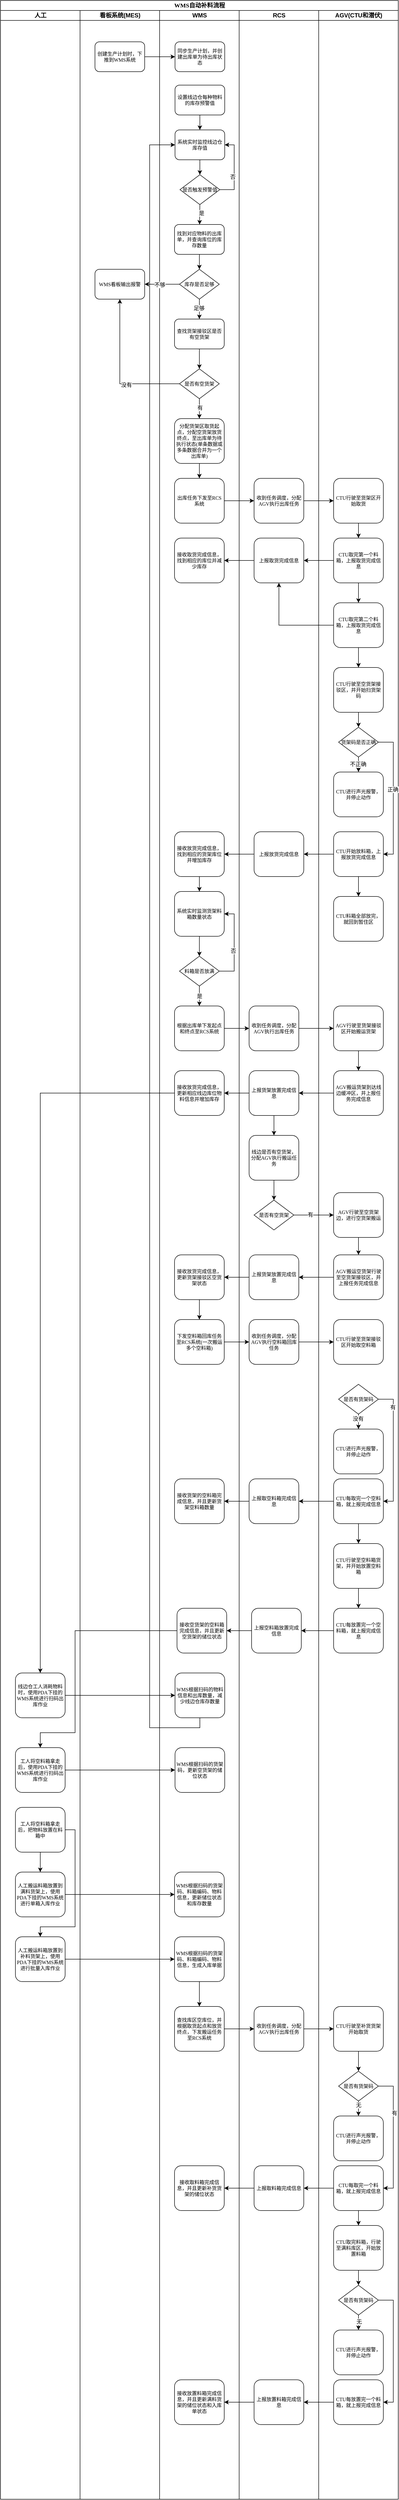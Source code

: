 <mxfile version="26.0.6">
  <diagram name="Page-1" id="74e2e168-ea6b-b213-b513-2b3c1d86103e">
    <mxGraphModel dx="1050" dy="541" grid="1" gridSize="10" guides="1" tooltips="1" connect="1" arrows="1" fold="1" page="1" pageScale="1" pageWidth="1100" pageHeight="850" background="none" math="0" shadow="0">
      <root>
        <mxCell id="0" />
        <mxCell id="1" parent="0" />
        <mxCell id="77e6c97f196da883-1" value="&lt;font style=&quot;font-size: 12px;&quot;&gt;WMS自动补料流程&lt;/font&gt;" style="swimlane;html=1;childLayout=stackLayout;startSize=20;rounded=0;shadow=0;labelBackgroundColor=none;strokeWidth=1;fontFamily=Verdana;fontSize=8;align=center;" parent="1" vertex="1">
          <mxGeometry x="70" y="40" width="800" height="5020" as="geometry" />
        </mxCell>
        <mxCell id="77e6c97f196da883-2" value="人工" style="swimlane;html=1;startSize=20;" parent="77e6c97f196da883-1" vertex="1">
          <mxGeometry y="20" width="160" height="5000" as="geometry" />
        </mxCell>
        <mxCell id="6jPPhg4xajZYFyUA9qFe-1" value="&lt;span style=&quot;font-size: 10px;&quot;&gt;线边仓工人消耗物料时，使用PDA下挂的WMS系统进行扫码出库作业&lt;/span&gt;" style="rounded=1;whiteSpace=wrap;html=1;shadow=0;labelBackgroundColor=none;strokeWidth=1;fontFamily=Verdana;fontSize=8;align=center;" vertex="1" parent="77e6c97f196da883-2">
          <mxGeometry x="30" y="3340" width="100" height="90" as="geometry" />
        </mxCell>
        <mxCell id="6jPPhg4xajZYFyUA9qFe-6" value="&lt;span style=&quot;font-size: 10px;&quot;&gt;工人将空料箱拿走后，使用PDA下挂的WMS系统进行扫码出库作业&lt;/span&gt;" style="rounded=1;whiteSpace=wrap;html=1;shadow=0;labelBackgroundColor=none;strokeWidth=1;fontFamily=Verdana;fontSize=8;align=center;" vertex="1" parent="77e6c97f196da883-2">
          <mxGeometry x="30" y="3490" width="100" height="90" as="geometry" />
        </mxCell>
        <mxCell id="6jPPhg4xajZYFyUA9qFe-10" value="&lt;span style=&quot;font-size: 10px;&quot;&gt;工人将空料箱拿走后，把物料放置在料箱中&lt;/span&gt;" style="rounded=1;whiteSpace=wrap;html=1;shadow=0;labelBackgroundColor=none;strokeWidth=1;fontFamily=Verdana;fontSize=8;align=center;" vertex="1" parent="77e6c97f196da883-2">
          <mxGeometry x="30" y="3610" width="100" height="90" as="geometry" />
        </mxCell>
        <mxCell id="6jPPhg4xajZYFyUA9qFe-11" value="&lt;span style=&quot;font-size: 10px;&quot;&gt;人工搬运料箱放置到满料货架上，&lt;/span&gt;&lt;span style=&quot;font-size: 10px;&quot;&gt;使用PDA下挂的WMS系统进行单箱入库作业&lt;/span&gt;" style="rounded=1;whiteSpace=wrap;html=1;shadow=0;labelBackgroundColor=none;strokeWidth=1;fontFamily=Verdana;fontSize=8;align=center;" vertex="1" parent="77e6c97f196da883-2">
          <mxGeometry x="30" y="3740" width="100" height="90" as="geometry" />
        </mxCell>
        <mxCell id="6jPPhg4xajZYFyUA9qFe-12" value="&lt;span style=&quot;font-size: 10px;&quot;&gt;人工搬运料箱放置到补料货架上，&lt;/span&gt;&lt;span style=&quot;font-size: 10px;&quot;&gt;使用PDA下挂的WMS系统进行批量入库作业&lt;/span&gt;" style="rounded=1;whiteSpace=wrap;html=1;shadow=0;labelBackgroundColor=none;strokeWidth=1;fontFamily=Verdana;fontSize=8;align=center;" vertex="1" parent="77e6c97f196da883-2">
          <mxGeometry x="30" y="3870" width="100" height="90" as="geometry" />
        </mxCell>
        <mxCell id="6jPPhg4xajZYFyUA9qFe-13" value="" style="endArrow=classic;html=1;rounded=0;exitX=1;exitY=0.5;exitDx=0;exitDy=0;entryX=0.5;entryY=0;entryDx=0;entryDy=0;" edge="1" parent="77e6c97f196da883-2" source="6jPPhg4xajZYFyUA9qFe-10" target="6jPPhg4xajZYFyUA9qFe-12">
          <mxGeometry width="50" height="50" relative="1" as="geometry">
            <mxPoint x="240" y="3690" as="sourcePoint" />
            <mxPoint x="290" y="3640" as="targetPoint" />
            <Array as="points">
              <mxPoint x="150" y="3655" />
              <mxPoint x="150" y="3850" />
              <mxPoint x="80" y="3850" />
            </Array>
          </mxGeometry>
        </mxCell>
        <mxCell id="6jPPhg4xajZYFyUA9qFe-14" value="" style="endArrow=classic;html=1;rounded=0;exitX=0.5;exitY=1;exitDx=0;exitDy=0;entryX=0.5;entryY=0;entryDx=0;entryDy=0;" edge="1" parent="77e6c97f196da883-2" source="6jPPhg4xajZYFyUA9qFe-10" target="6jPPhg4xajZYFyUA9qFe-11">
          <mxGeometry width="50" height="50" relative="1" as="geometry">
            <mxPoint x="220" y="3700" as="sourcePoint" />
            <mxPoint x="270" y="3650" as="targetPoint" />
          </mxGeometry>
        </mxCell>
        <mxCell id="77e6c97f196da883-3" value="看板系统(MES)" style="swimlane;html=1;startSize=20;" parent="77e6c97f196da883-1" vertex="1">
          <mxGeometry x="160" y="20" width="160" height="5000" as="geometry" />
        </mxCell>
        <mxCell id="77e6c97f196da883-11" value="&lt;font style=&quot;font-size: 10px;&quot;&gt;创建生产计划时，下推到WMS系统&lt;/font&gt;" style="rounded=1;whiteSpace=wrap;html=1;shadow=0;labelBackgroundColor=none;strokeWidth=1;fontFamily=Verdana;fontSize=8;align=center;" parent="77e6c97f196da883-3" vertex="1">
          <mxGeometry x="30" y="63" width="100" height="60" as="geometry" />
        </mxCell>
        <mxCell id="nlr6UDlaJSdSzfd9d1N8-15" value="&lt;span style=&quot;font-size: 10px;&quot;&gt;WMS看板输出报警&lt;/span&gt;" style="rounded=1;whiteSpace=wrap;html=1;shadow=0;labelBackgroundColor=none;strokeWidth=1;fontFamily=Verdana;fontSize=8;align=center;" parent="77e6c97f196da883-3" vertex="1">
          <mxGeometry x="30" y="520" width="100" height="60" as="geometry" />
        </mxCell>
        <mxCell id="77e6c97f196da883-4" value="WMS" style="swimlane;html=1;startSize=20;" parent="77e6c97f196da883-1" vertex="1">
          <mxGeometry x="320" y="20" width="160" height="5000" as="geometry" />
        </mxCell>
        <mxCell id="77e6c97f196da883-12" value="&lt;font style=&quot;font-size: 10px;&quot;&gt;同步生产计划，并创建出库单为待出库状态&lt;/font&gt;" style="rounded=1;whiteSpace=wrap;html=1;shadow=0;labelBackgroundColor=none;strokeWidth=1;fontFamily=Verdana;fontSize=8;align=center;" parent="77e6c97f196da883-4" vertex="1">
          <mxGeometry x="31" y="63" width="100" height="60" as="geometry" />
        </mxCell>
        <mxCell id="nlr6UDlaJSdSzfd9d1N8-1" value="&lt;font style=&quot;font-size: 10px;&quot;&gt;设置线边仓每种物料的库存预警值&lt;/font&gt;" style="rounded=1;whiteSpace=wrap;html=1;shadow=0;labelBackgroundColor=none;strokeWidth=1;fontFamily=Verdana;fontSize=8;align=center;" parent="77e6c97f196da883-4" vertex="1">
          <mxGeometry x="31" y="150" width="100" height="60" as="geometry" />
        </mxCell>
        <mxCell id="nlr6UDlaJSdSzfd9d1N8-3" value="&lt;font style=&quot;font-size: 10px;&quot;&gt;系统实时监控线边仓库存值&lt;/font&gt;" style="rounded=1;whiteSpace=wrap;html=1;shadow=0;labelBackgroundColor=none;strokeWidth=1;fontFamily=Verdana;fontSize=8;align=center;" parent="77e6c97f196da883-4" vertex="1">
          <mxGeometry x="31" y="240" width="100" height="60" as="geometry" />
        </mxCell>
        <mxCell id="nlr6UDlaJSdSzfd9d1N8-4" value="" style="endArrow=classic;html=1;rounded=0;exitX=0.5;exitY=1;exitDx=0;exitDy=0;entryX=0.5;entryY=0;entryDx=0;entryDy=0;" parent="77e6c97f196da883-4" source="nlr6UDlaJSdSzfd9d1N8-1" target="nlr6UDlaJSdSzfd9d1N8-3" edge="1">
          <mxGeometry width="50" height="50" relative="1" as="geometry">
            <mxPoint x="260" y="200" as="sourcePoint" />
            <mxPoint x="310" y="150" as="targetPoint" />
          </mxGeometry>
        </mxCell>
        <mxCell id="nlr6UDlaJSdSzfd9d1N8-5" value="&lt;font style=&quot;font-size: 10px;&quot;&gt;是否触发预警值&lt;/font&gt;" style="rhombus;whiteSpace=wrap;html=1;rounded=0;shadow=0;labelBackgroundColor=none;strokeWidth=1;fontFamily=Verdana;fontSize=8;align=center;" parent="77e6c97f196da883-4" vertex="1">
          <mxGeometry x="41" y="330" width="80" height="60" as="geometry" />
        </mxCell>
        <mxCell id="nlr6UDlaJSdSzfd9d1N8-6" value="" style="endArrow=classic;html=1;rounded=0;exitX=1;exitY=0.5;exitDx=0;exitDy=0;entryX=1;entryY=0.5;entryDx=0;entryDy=0;" parent="77e6c97f196da883-4" source="nlr6UDlaJSdSzfd9d1N8-5" target="nlr6UDlaJSdSzfd9d1N8-3" edge="1">
          <mxGeometry width="50" height="50" relative="1" as="geometry">
            <mxPoint x="180" y="360" as="sourcePoint" />
            <mxPoint x="230" y="310" as="targetPoint" />
            <Array as="points">
              <mxPoint x="150" y="360" />
              <mxPoint x="150" y="270" />
            </Array>
          </mxGeometry>
        </mxCell>
        <mxCell id="nlr6UDlaJSdSzfd9d1N8-7" value="否" style="edgeLabel;html=1;align=center;verticalAlign=middle;resizable=0;points=[];" parent="nlr6UDlaJSdSzfd9d1N8-6" vertex="1" connectable="0">
          <mxGeometry x="-0.2" y="3" relative="1" as="geometry">
            <mxPoint as="offset" />
          </mxGeometry>
        </mxCell>
        <mxCell id="nlr6UDlaJSdSzfd9d1N8-8" value="&lt;span style=&quot;font-size: 10px;&quot;&gt;找到对应物料的出库单，并查询库位的库存数量&lt;/span&gt;" style="rounded=1;whiteSpace=wrap;html=1;shadow=0;labelBackgroundColor=none;strokeWidth=1;fontFamily=Verdana;fontSize=8;align=center;" parent="77e6c97f196da883-4" vertex="1">
          <mxGeometry x="30" y="430" width="100" height="60" as="geometry" />
        </mxCell>
        <mxCell id="nlr6UDlaJSdSzfd9d1N8-9" value="" style="endArrow=classic;html=1;rounded=0;exitX=0.5;exitY=1;exitDx=0;exitDy=0;" parent="77e6c97f196da883-4" source="nlr6UDlaJSdSzfd9d1N8-5" target="nlr6UDlaJSdSzfd9d1N8-8" edge="1">
          <mxGeometry width="50" height="50" relative="1" as="geometry">
            <mxPoint x="240" y="390" as="sourcePoint" />
            <mxPoint x="290" y="340" as="targetPoint" />
          </mxGeometry>
        </mxCell>
        <mxCell id="nlr6UDlaJSdSzfd9d1N8-10" value="是" style="edgeLabel;html=1;align=center;verticalAlign=middle;resizable=0;points=[];" parent="nlr6UDlaJSdSzfd9d1N8-9" vertex="1" connectable="0">
          <mxGeometry x="-0.18" y="3" relative="1" as="geometry">
            <mxPoint as="offset" />
          </mxGeometry>
        </mxCell>
        <mxCell id="nlr6UDlaJSdSzfd9d1N8-11" value="" style="endArrow=classic;html=1;rounded=0;exitX=0.5;exitY=1;exitDx=0;exitDy=0;entryX=0.5;entryY=0;entryDx=0;entryDy=0;" parent="77e6c97f196da883-4" source="nlr6UDlaJSdSzfd9d1N8-3" target="nlr6UDlaJSdSzfd9d1N8-5" edge="1">
          <mxGeometry width="50" height="50" relative="1" as="geometry">
            <mxPoint x="190" y="310" as="sourcePoint" />
            <mxPoint x="240" y="260" as="targetPoint" />
          </mxGeometry>
        </mxCell>
        <mxCell id="nlr6UDlaJSdSzfd9d1N8-13" value="&lt;font style=&quot;font-size: 10px;&quot;&gt;库存是否足够&lt;/font&gt;" style="rhombus;whiteSpace=wrap;html=1;rounded=0;shadow=0;labelBackgroundColor=none;strokeWidth=1;fontFamily=Verdana;fontSize=8;align=center;" parent="77e6c97f196da883-4" vertex="1">
          <mxGeometry x="40" y="520" width="80" height="60" as="geometry" />
        </mxCell>
        <mxCell id="nlr6UDlaJSdSzfd9d1N8-14" value="" style="endArrow=classic;html=1;rounded=0;exitX=0.5;exitY=1;exitDx=0;exitDy=0;entryX=0.5;entryY=0;entryDx=0;entryDy=0;" parent="77e6c97f196da883-4" source="nlr6UDlaJSdSzfd9d1N8-8" target="nlr6UDlaJSdSzfd9d1N8-13" edge="1">
          <mxGeometry width="50" height="50" relative="1" as="geometry">
            <mxPoint x="210" y="490" as="sourcePoint" />
            <mxPoint x="260" y="440" as="targetPoint" />
          </mxGeometry>
        </mxCell>
        <mxCell id="nlr6UDlaJSdSzfd9d1N8-18" value="&lt;span style=&quot;font-size: 10px;&quot;&gt;查找货架接驳区是否有空货架&lt;/span&gt;" style="rounded=1;whiteSpace=wrap;html=1;shadow=0;labelBackgroundColor=none;strokeWidth=1;fontFamily=Verdana;fontSize=8;align=center;" parent="77e6c97f196da883-4" vertex="1">
          <mxGeometry x="30" y="620" width="100" height="60" as="geometry" />
        </mxCell>
        <mxCell id="nlr6UDlaJSdSzfd9d1N8-19" value="" style="endArrow=classic;html=1;rounded=0;exitX=0.5;exitY=1;exitDx=0;exitDy=0;entryX=0.5;entryY=0;entryDx=0;entryDy=0;" parent="77e6c97f196da883-4" source="nlr6UDlaJSdSzfd9d1N8-13" target="nlr6UDlaJSdSzfd9d1N8-18" edge="1">
          <mxGeometry width="50" height="50" relative="1" as="geometry">
            <mxPoint x="210" y="590" as="sourcePoint" />
            <mxPoint x="260" y="540" as="targetPoint" />
          </mxGeometry>
        </mxCell>
        <mxCell id="nlr6UDlaJSdSzfd9d1N8-20" value="足够" style="edgeLabel;html=1;align=center;verticalAlign=middle;resizable=0;points=[];" parent="nlr6UDlaJSdSzfd9d1N8-19" vertex="1" connectable="0">
          <mxGeometry x="-0.13" y="-1" relative="1" as="geometry">
            <mxPoint as="offset" />
          </mxGeometry>
        </mxCell>
        <mxCell id="nlr6UDlaJSdSzfd9d1N8-21" value="&lt;font style=&quot;font-size: 10px;&quot;&gt;是否有空货架&lt;/font&gt;" style="rhombus;whiteSpace=wrap;html=1;rounded=0;shadow=0;labelBackgroundColor=none;strokeWidth=1;fontFamily=Verdana;fontSize=8;align=center;" parent="77e6c97f196da883-4" vertex="1">
          <mxGeometry x="40" y="720" width="80" height="60" as="geometry" />
        </mxCell>
        <mxCell id="nlr6UDlaJSdSzfd9d1N8-24" value="" style="endArrow=classic;html=1;rounded=0;exitX=0.5;exitY=1;exitDx=0;exitDy=0;" parent="77e6c97f196da883-4" source="nlr6UDlaJSdSzfd9d1N8-18" target="nlr6UDlaJSdSzfd9d1N8-21" edge="1">
          <mxGeometry width="50" height="50" relative="1" as="geometry">
            <mxPoint x="220" y="700" as="sourcePoint" />
            <mxPoint x="270" y="650" as="targetPoint" />
          </mxGeometry>
        </mxCell>
        <mxCell id="nlr6UDlaJSdSzfd9d1N8-25" value="&lt;span style=&quot;font-size: 10px;&quot;&gt;分配货架区取货起点，分配空货架放货终点，至出库单为待执行状态(单条数据或多条数据合并为一个出库单)&lt;/span&gt;" style="rounded=1;whiteSpace=wrap;html=1;shadow=0;labelBackgroundColor=none;strokeWidth=1;fontFamily=Verdana;fontSize=8;align=center;" parent="77e6c97f196da883-4" vertex="1">
          <mxGeometry x="30" y="820" width="100" height="90" as="geometry" />
        </mxCell>
        <mxCell id="nlr6UDlaJSdSzfd9d1N8-26" value="" style="endArrow=classic;html=1;rounded=0;exitX=0.5;exitY=1;exitDx=0;exitDy=0;entryX=0.5;entryY=0;entryDx=0;entryDy=0;" parent="77e6c97f196da883-4" source="nlr6UDlaJSdSzfd9d1N8-21" target="nlr6UDlaJSdSzfd9d1N8-25" edge="1">
          <mxGeometry width="50" height="50" relative="1" as="geometry">
            <mxPoint x="210" y="770" as="sourcePoint" />
            <mxPoint x="260" y="720" as="targetPoint" />
          </mxGeometry>
        </mxCell>
        <mxCell id="nlr6UDlaJSdSzfd9d1N8-27" value="有" style="edgeLabel;html=1;align=center;verticalAlign=middle;resizable=0;points=[];" parent="nlr6UDlaJSdSzfd9d1N8-26" vertex="1" connectable="0">
          <mxGeometry x="-0.13" y="1" relative="1" as="geometry">
            <mxPoint as="offset" />
          </mxGeometry>
        </mxCell>
        <mxCell id="nlr6UDlaJSdSzfd9d1N8-31" value="&lt;span style=&quot;font-size: 10px;&quot;&gt;出库任务下发至RCS系统&lt;/span&gt;" style="rounded=1;whiteSpace=wrap;html=1;shadow=0;labelBackgroundColor=none;strokeWidth=1;fontFamily=Verdana;fontSize=8;align=center;" parent="77e6c97f196da883-4" vertex="1">
          <mxGeometry x="30" y="940" width="100" height="90" as="geometry" />
        </mxCell>
        <mxCell id="nlr6UDlaJSdSzfd9d1N8-30" value="" style="endArrow=classic;html=1;rounded=0;exitX=0.5;exitY=1;exitDx=0;exitDy=0;entryX=0.5;entryY=0;entryDx=0;entryDy=0;" parent="77e6c97f196da883-4" source="nlr6UDlaJSdSzfd9d1N8-25" target="nlr6UDlaJSdSzfd9d1N8-31" edge="1">
          <mxGeometry width="50" height="50" relative="1" as="geometry">
            <mxPoint x="190" y="970" as="sourcePoint" />
            <mxPoint x="240" y="920" as="targetPoint" />
          </mxGeometry>
        </mxCell>
        <mxCell id="nlr6UDlaJSdSzfd9d1N8-39" value="&lt;span style=&quot;font-size: 10px;&quot;&gt;接收取货完成信息，找到相应的库位并减少库存&lt;/span&gt;" style="rounded=1;whiteSpace=wrap;html=1;shadow=0;labelBackgroundColor=none;strokeWidth=1;fontFamily=Verdana;fontSize=8;align=center;" parent="77e6c97f196da883-4" vertex="1">
          <mxGeometry x="30" y="1060" width="100" height="90" as="geometry" />
        </mxCell>
        <mxCell id="nlr6UDlaJSdSzfd9d1N8-55" value="&lt;span style=&quot;font-size: 10px;&quot;&gt;接收放货完成信息，找到相应的货架库位并增加库存&lt;/span&gt;" style="rounded=1;whiteSpace=wrap;html=1;shadow=0;labelBackgroundColor=none;strokeWidth=1;fontFamily=Verdana;fontSize=8;align=center;" parent="77e6c97f196da883-4" vertex="1">
          <mxGeometry x="30" y="1650" width="100" height="90" as="geometry" />
        </mxCell>
        <mxCell id="nlr6UDlaJSdSzfd9d1N8-60" value="&lt;span style=&quot;font-size: 10px;&quot;&gt;系统实时监测货架料箱数量状态&lt;/span&gt;" style="rounded=1;whiteSpace=wrap;html=1;shadow=0;labelBackgroundColor=none;strokeWidth=1;fontFamily=Verdana;fontSize=8;align=center;" parent="77e6c97f196da883-4" vertex="1">
          <mxGeometry x="30" y="1770" width="100" height="90" as="geometry" />
        </mxCell>
        <mxCell id="nlr6UDlaJSdSzfd9d1N8-61" value="" style="endArrow=classic;html=1;rounded=0;exitX=0.5;exitY=1;exitDx=0;exitDy=0;entryX=0.5;entryY=0;entryDx=0;entryDy=0;" parent="77e6c97f196da883-4" source="nlr6UDlaJSdSzfd9d1N8-55" target="nlr6UDlaJSdSzfd9d1N8-60" edge="1">
          <mxGeometry width="50" height="50" relative="1" as="geometry">
            <mxPoint x="210" y="1800" as="sourcePoint" />
            <mxPoint x="260" y="1750" as="targetPoint" />
          </mxGeometry>
        </mxCell>
        <mxCell id="nlr6UDlaJSdSzfd9d1N8-62" value="&lt;font style=&quot;font-size: 10px;&quot;&gt;料箱是否放满&lt;/font&gt;" style="rhombus;whiteSpace=wrap;html=1;rounded=0;shadow=0;labelBackgroundColor=none;strokeWidth=1;fontFamily=Verdana;fontSize=8;align=center;" parent="77e6c97f196da883-4" vertex="1">
          <mxGeometry x="40" y="1900" width="80" height="60" as="geometry" />
        </mxCell>
        <mxCell id="nlr6UDlaJSdSzfd9d1N8-63" value="" style="endArrow=classic;html=1;rounded=0;exitX=0.5;exitY=1;exitDx=0;exitDy=0;entryX=0.5;entryY=0;entryDx=0;entryDy=0;" parent="77e6c97f196da883-4" source="nlr6UDlaJSdSzfd9d1N8-60" target="nlr6UDlaJSdSzfd9d1N8-62" edge="1">
          <mxGeometry width="50" height="50" relative="1" as="geometry">
            <mxPoint x="200" y="1890" as="sourcePoint" />
            <mxPoint x="250" y="1840" as="targetPoint" />
          </mxGeometry>
        </mxCell>
        <mxCell id="nlr6UDlaJSdSzfd9d1N8-64" value="" style="endArrow=classic;html=1;rounded=0;exitX=1;exitY=0.5;exitDx=0;exitDy=0;entryX=1;entryY=0.5;entryDx=0;entryDy=0;" parent="77e6c97f196da883-4" source="nlr6UDlaJSdSzfd9d1N8-62" target="nlr6UDlaJSdSzfd9d1N8-60" edge="1">
          <mxGeometry width="50" height="50" relative="1" as="geometry">
            <mxPoint x="200" y="1920" as="sourcePoint" />
            <mxPoint x="250" y="1870" as="targetPoint" />
            <Array as="points">
              <mxPoint x="150" y="1930" />
              <mxPoint x="150" y="1815" />
            </Array>
          </mxGeometry>
        </mxCell>
        <mxCell id="nlr6UDlaJSdSzfd9d1N8-65" value="否" style="edgeLabel;html=1;align=center;verticalAlign=middle;resizable=0;points=[];" parent="nlr6UDlaJSdSzfd9d1N8-64" vertex="1" connectable="0">
          <mxGeometry x="-0.137" y="2" relative="1" as="geometry">
            <mxPoint as="offset" />
          </mxGeometry>
        </mxCell>
        <mxCell id="nlr6UDlaJSdSzfd9d1N8-66" value="&lt;span style=&quot;font-size: 10px;&quot;&gt;根据出库单下发起点和终点至RCS系统&lt;/span&gt;" style="rounded=1;whiteSpace=wrap;html=1;shadow=0;labelBackgroundColor=none;strokeWidth=1;fontFamily=Verdana;fontSize=8;align=center;" parent="77e6c97f196da883-4" vertex="1">
          <mxGeometry x="30" y="2000" width="100" height="90" as="geometry" />
        </mxCell>
        <mxCell id="nlr6UDlaJSdSzfd9d1N8-67" value="" style="endArrow=classic;html=1;rounded=0;exitX=0.5;exitY=1;exitDx=0;exitDy=0;" parent="77e6c97f196da883-4" source="nlr6UDlaJSdSzfd9d1N8-62" target="nlr6UDlaJSdSzfd9d1N8-66" edge="1">
          <mxGeometry width="50" height="50" relative="1" as="geometry">
            <mxPoint x="200" y="1960" as="sourcePoint" />
            <mxPoint x="250" y="1910" as="targetPoint" />
          </mxGeometry>
        </mxCell>
        <mxCell id="nlr6UDlaJSdSzfd9d1N8-68" value="是" style="edgeLabel;html=1;align=center;verticalAlign=middle;resizable=0;points=[];" parent="nlr6UDlaJSdSzfd9d1N8-67" vertex="1" connectable="0">
          <mxGeometry x="-0.01" relative="1" as="geometry">
            <mxPoint as="offset" />
          </mxGeometry>
        </mxCell>
        <mxCell id="nlr6UDlaJSdSzfd9d1N8-79" value="&lt;span style=&quot;font-size: 10px;&quot;&gt;接收放货完成信息，更新相应线边库位物料信息并增加库存&lt;/span&gt;" style="rounded=1;whiteSpace=wrap;html=1;shadow=0;labelBackgroundColor=none;strokeWidth=1;fontFamily=Verdana;fontSize=8;align=center;" parent="77e6c97f196da883-4" vertex="1">
          <mxGeometry x="30" y="2130" width="100" height="90" as="geometry" />
        </mxCell>
        <mxCell id="nlr6UDlaJSdSzfd9d1N8-92" value="&lt;span style=&quot;font-size: 10px;&quot;&gt;接收放货完成信息，更新货架接驳区空货架状态&lt;/span&gt;" style="rounded=1;whiteSpace=wrap;html=1;shadow=0;labelBackgroundColor=none;strokeWidth=1;fontFamily=Verdana;fontSize=8;align=center;" parent="77e6c97f196da883-4" vertex="1">
          <mxGeometry x="30" y="2500" width="100" height="90" as="geometry" />
        </mxCell>
        <mxCell id="nlr6UDlaJSdSzfd9d1N8-94" value="&lt;span style=&quot;font-size: 10px;&quot;&gt;下发空料箱回库任务至RCS系统(一次搬运多个空料箱)&lt;/span&gt;" style="rounded=1;whiteSpace=wrap;html=1;shadow=0;labelBackgroundColor=none;strokeWidth=1;fontFamily=Verdana;fontSize=8;align=center;" parent="77e6c97f196da883-4" vertex="1">
          <mxGeometry x="30" y="2630" width="100" height="90" as="geometry" />
        </mxCell>
        <mxCell id="nlr6UDlaJSdSzfd9d1N8-95" value="" style="endArrow=classic;html=1;rounded=0;exitX=0.5;exitY=1;exitDx=0;exitDy=0;" parent="77e6c97f196da883-4" source="nlr6UDlaJSdSzfd9d1N8-92" target="nlr6UDlaJSdSzfd9d1N8-94" edge="1">
          <mxGeometry width="50" height="50" relative="1" as="geometry">
            <mxPoint x="210" y="2640" as="sourcePoint" />
            <mxPoint x="260" y="2590" as="targetPoint" />
          </mxGeometry>
        </mxCell>
        <mxCell id="nlr6UDlaJSdSzfd9d1N8-110" value="&lt;span style=&quot;font-size: 10px;&quot;&gt;接收货架的空料箱完成信息，并且更新货架空料箱数量&lt;/span&gt;" style="rounded=1;whiteSpace=wrap;html=1;shadow=0;labelBackgroundColor=none;strokeWidth=1;fontFamily=Verdana;fontSize=8;align=center;" parent="77e6c97f196da883-4" vertex="1">
          <mxGeometry x="30" y="2950" width="100" height="90" as="geometry" />
        </mxCell>
        <mxCell id="6jPPhg4xajZYFyUA9qFe-3" value="&lt;span style=&quot;font-size: 10px;&quot;&gt;WMS根据扫码的物料信息和出库数量，减少线边仓库存数量&lt;/span&gt;" style="rounded=1;whiteSpace=wrap;html=1;shadow=0;labelBackgroundColor=none;strokeWidth=1;fontFamily=Verdana;fontSize=8;align=center;" vertex="1" parent="77e6c97f196da883-4">
          <mxGeometry x="31" y="3340" width="100" height="90" as="geometry" />
        </mxCell>
        <mxCell id="6jPPhg4xajZYFyUA9qFe-5" value="" style="endArrow=classic;html=1;rounded=0;exitX=0.5;exitY=1;exitDx=0;exitDy=0;entryX=0;entryY=0.5;entryDx=0;entryDy=0;" edge="1" parent="77e6c97f196da883-4" source="6jPPhg4xajZYFyUA9qFe-3" target="nlr6UDlaJSdSzfd9d1N8-3">
          <mxGeometry width="50" height="50" relative="1" as="geometry">
            <mxPoint x="210" y="3410" as="sourcePoint" />
            <mxPoint x="260" y="3360" as="targetPoint" />
            <Array as="points">
              <mxPoint x="81" y="3450" />
              <mxPoint x="-20" y="3450" />
              <mxPoint x="-20" y="270" />
            </Array>
          </mxGeometry>
        </mxCell>
        <mxCell id="6jPPhg4xajZYFyUA9qFe-8" value="&lt;span style=&quot;font-size: 10px;&quot;&gt;WMS根据扫码的货架码，更新空货架的储位状态&lt;/span&gt;" style="rounded=1;whiteSpace=wrap;html=1;shadow=0;labelBackgroundColor=none;strokeWidth=1;fontFamily=Verdana;fontSize=8;align=center;" vertex="1" parent="77e6c97f196da883-4">
          <mxGeometry x="31" y="3490" width="100" height="90" as="geometry" />
        </mxCell>
        <mxCell id="6jPPhg4xajZYFyUA9qFe-15" value="&lt;span style=&quot;font-size: 10px;&quot;&gt;WMS根据扫码的货架码、料箱编码、物料信息，更新储位状态和库存数量&lt;/span&gt;" style="rounded=1;whiteSpace=wrap;html=1;shadow=0;labelBackgroundColor=none;strokeWidth=1;fontFamily=Verdana;fontSize=8;align=center;" vertex="1" parent="77e6c97f196da883-4">
          <mxGeometry x="30" y="3740" width="100" height="90" as="geometry" />
        </mxCell>
        <mxCell id="6jPPhg4xajZYFyUA9qFe-17" value="&lt;span style=&quot;font-size: 10px;&quot;&gt;WMS根据扫码的货架码、料箱编码、物料信息，生成入库单据&lt;/span&gt;" style="rounded=1;whiteSpace=wrap;html=1;shadow=0;labelBackgroundColor=none;strokeWidth=1;fontFamily=Verdana;fontSize=8;align=center;" vertex="1" parent="77e6c97f196da883-4">
          <mxGeometry x="30" y="3870" width="100" height="90" as="geometry" />
        </mxCell>
        <mxCell id="6jPPhg4xajZYFyUA9qFe-19" value="&lt;span style=&quot;font-size: 10px;&quot;&gt;查找库区空库位，并根据取货起点和放货终点，下发搬运任务至RCS系统&lt;/span&gt;" style="rounded=1;whiteSpace=wrap;html=1;shadow=0;labelBackgroundColor=none;strokeWidth=1;fontFamily=Verdana;fontSize=8;align=center;" vertex="1" parent="77e6c97f196da883-4">
          <mxGeometry x="30" y="4010" width="100" height="90" as="geometry" />
        </mxCell>
        <mxCell id="6jPPhg4xajZYFyUA9qFe-20" value="" style="endArrow=classic;html=1;rounded=0;exitX=0.5;exitY=1;exitDx=0;exitDy=0;entryX=0.5;entryY=0;entryDx=0;entryDy=0;" edge="1" parent="77e6c97f196da883-4" source="6jPPhg4xajZYFyUA9qFe-17" target="6jPPhg4xajZYFyUA9qFe-19">
          <mxGeometry width="50" height="50" relative="1" as="geometry">
            <mxPoint x="230" y="3940" as="sourcePoint" />
            <mxPoint x="280" y="3890" as="targetPoint" />
          </mxGeometry>
        </mxCell>
        <mxCell id="6jPPhg4xajZYFyUA9qFe-36" value="&lt;span style=&quot;font-size: 10px;&quot;&gt;接收取料箱完成信息，并且更新补货货架的储位状态&lt;/span&gt;" style="rounded=1;whiteSpace=wrap;html=1;shadow=0;labelBackgroundColor=none;strokeWidth=1;fontFamily=Verdana;fontSize=8;align=center;" vertex="1" parent="77e6c97f196da883-4">
          <mxGeometry x="30" y="4330" width="100" height="90" as="geometry" />
        </mxCell>
        <mxCell id="6jPPhg4xajZYFyUA9qFe-48" value="&lt;span style=&quot;font-size: 10px;&quot;&gt;接收放置料箱完成信息，并且更新满料货架的储位状态和入库单状态&lt;/span&gt;" style="rounded=1;whiteSpace=wrap;html=1;shadow=0;labelBackgroundColor=none;strokeWidth=1;fontFamily=Verdana;fontSize=8;align=center;" vertex="1" parent="77e6c97f196da883-4">
          <mxGeometry x="30" y="4760" width="100" height="90" as="geometry" />
        </mxCell>
        <mxCell id="77e6c97f196da883-5" value="RCS" style="swimlane;html=1;startSize=20;" parent="77e6c97f196da883-1" vertex="1">
          <mxGeometry x="480" y="20" width="160" height="5000" as="geometry" />
        </mxCell>
        <mxCell id="nlr6UDlaJSdSzfd9d1N8-28" value="&lt;span style=&quot;font-size: 10px;&quot;&gt;收到任务调度，分配AGV执行出库任务&lt;/span&gt;" style="rounded=1;whiteSpace=wrap;html=1;shadow=0;labelBackgroundColor=none;strokeWidth=1;fontFamily=Verdana;fontSize=8;align=center;" parent="77e6c97f196da883-5" vertex="1">
          <mxGeometry x="30" y="940" width="100" height="90" as="geometry" />
        </mxCell>
        <mxCell id="nlr6UDlaJSdSzfd9d1N8-37" value="&lt;span style=&quot;font-size: 10px;&quot;&gt;上报取货完成信息&lt;/span&gt;" style="rounded=1;whiteSpace=wrap;html=1;shadow=0;labelBackgroundColor=none;strokeWidth=1;fontFamily=Verdana;fontSize=8;align=center;" parent="77e6c97f196da883-5" vertex="1">
          <mxGeometry x="30" y="1060" width="100" height="90" as="geometry" />
        </mxCell>
        <mxCell id="nlr6UDlaJSdSzfd9d1N8-54" value="&lt;span style=&quot;font-size: 10px;&quot;&gt;上报放货完成信息&lt;/span&gt;" style="rounded=1;whiteSpace=wrap;html=1;shadow=0;labelBackgroundColor=none;strokeWidth=1;fontFamily=Verdana;fontSize=8;align=center;" parent="77e6c97f196da883-5" vertex="1">
          <mxGeometry x="30" y="1650" width="100" height="90" as="geometry" />
        </mxCell>
        <mxCell id="nlr6UDlaJSdSzfd9d1N8-69" value="&lt;span style=&quot;font-size: 10px;&quot;&gt;收到任务调度，分配AGV执行出库任务&lt;/span&gt;" style="rounded=1;whiteSpace=wrap;html=1;shadow=0;labelBackgroundColor=none;strokeWidth=1;fontFamily=Verdana;fontSize=8;align=center;" parent="77e6c97f196da883-5" vertex="1">
          <mxGeometry x="20" y="2000" width="100" height="90" as="geometry" />
        </mxCell>
        <mxCell id="nlr6UDlaJSdSzfd9d1N8-77" value="&lt;span style=&quot;font-size: 10px;&quot;&gt;上报货架放置完成信息&lt;/span&gt;" style="rounded=1;whiteSpace=wrap;html=1;shadow=0;labelBackgroundColor=none;strokeWidth=1;fontFamily=Verdana;fontSize=8;align=center;" parent="77e6c97f196da883-5" vertex="1">
          <mxGeometry x="20" y="2130" width="100" height="90" as="geometry" />
        </mxCell>
        <mxCell id="nlr6UDlaJSdSzfd9d1N8-81" value="&lt;span style=&quot;font-size: 10px;&quot;&gt;线边是否有空货架，分配AGV执行搬运任务&lt;/span&gt;" style="rounded=1;whiteSpace=wrap;html=1;shadow=0;labelBackgroundColor=none;strokeWidth=1;fontFamily=Verdana;fontSize=8;align=center;" parent="77e6c97f196da883-5" vertex="1">
          <mxGeometry x="20" y="2260" width="100" height="90" as="geometry" />
        </mxCell>
        <mxCell id="nlr6UDlaJSdSzfd9d1N8-82" value="" style="endArrow=classic;html=1;rounded=0;exitX=0.5;exitY=1;exitDx=0;exitDy=0;" parent="77e6c97f196da883-5" source="nlr6UDlaJSdSzfd9d1N8-77" target="nlr6UDlaJSdSzfd9d1N8-81" edge="1">
          <mxGeometry width="50" height="50" relative="1" as="geometry">
            <mxPoint x="220" y="2280" as="sourcePoint" />
            <mxPoint x="270" y="2230" as="targetPoint" />
          </mxGeometry>
        </mxCell>
        <mxCell id="nlr6UDlaJSdSzfd9d1N8-83" value="&lt;font style=&quot;font-size: 10px;&quot;&gt;是否有空货架&lt;/font&gt;" style="rhombus;whiteSpace=wrap;html=1;rounded=0;shadow=0;labelBackgroundColor=none;strokeWidth=1;fontFamily=Verdana;fontSize=8;align=center;" parent="77e6c97f196da883-5" vertex="1">
          <mxGeometry x="30" y="2390" width="80" height="60" as="geometry" />
        </mxCell>
        <mxCell id="nlr6UDlaJSdSzfd9d1N8-84" value="" style="endArrow=classic;html=1;rounded=0;exitX=0.5;exitY=1;exitDx=0;exitDy=0;" parent="77e6c97f196da883-5" source="nlr6UDlaJSdSzfd9d1N8-81" target="nlr6UDlaJSdSzfd9d1N8-83" edge="1">
          <mxGeometry width="50" height="50" relative="1" as="geometry">
            <mxPoint x="180" y="2390" as="sourcePoint" />
            <mxPoint x="230" y="2340" as="targetPoint" />
          </mxGeometry>
        </mxCell>
        <mxCell id="nlr6UDlaJSdSzfd9d1N8-90" value="&lt;span style=&quot;font-size: 10px;&quot;&gt;上报货架放置完成信息&lt;/span&gt;" style="rounded=1;whiteSpace=wrap;html=1;shadow=0;labelBackgroundColor=none;strokeWidth=1;fontFamily=Verdana;fontSize=8;align=center;" parent="77e6c97f196da883-5" vertex="1">
          <mxGeometry x="20" y="2500" width="100" height="90" as="geometry" />
        </mxCell>
        <mxCell id="nlr6UDlaJSdSzfd9d1N8-96" value="&lt;span style=&quot;font-size: 10px;&quot;&gt;收到任务调度，分配AGV执行空料箱回库任务&lt;/span&gt;" style="rounded=1;whiteSpace=wrap;html=1;shadow=0;labelBackgroundColor=none;strokeWidth=1;fontFamily=Verdana;fontSize=8;align=center;" parent="77e6c97f196da883-5" vertex="1">
          <mxGeometry x="20" y="2630" width="100" height="90" as="geometry" />
        </mxCell>
        <mxCell id="nlr6UDlaJSdSzfd9d1N8-108" value="&lt;span style=&quot;font-size: 10px;&quot;&gt;上报取空料箱完成信息&lt;/span&gt;" style="rounded=1;whiteSpace=wrap;html=1;shadow=0;labelBackgroundColor=none;strokeWidth=1;fontFamily=Verdana;fontSize=8;align=center;" parent="77e6c97f196da883-5" vertex="1">
          <mxGeometry x="20" y="2950" width="100" height="90" as="geometry" />
        </mxCell>
        <mxCell id="nlr6UDlaJSdSzfd9d1N8-116" value="&lt;span style=&quot;font-size: 10px;&quot;&gt;接收空货架的空料箱完成信息，并且更新空货架的储位状态&lt;/span&gt;" style="rounded=1;whiteSpace=wrap;html=1;shadow=0;labelBackgroundColor=none;strokeWidth=1;fontFamily=Verdana;fontSize=8;align=center;" parent="77e6c97f196da883-5" vertex="1">
          <mxGeometry x="-125" y="3210" width="100" height="90" as="geometry" />
        </mxCell>
        <mxCell id="nlr6UDlaJSdSzfd9d1N8-117" value="&lt;span style=&quot;font-size: 10px;&quot;&gt;上报空料箱放置完成信息&lt;/span&gt;" style="rounded=1;whiteSpace=wrap;html=1;shadow=0;labelBackgroundColor=none;strokeWidth=1;fontFamily=Verdana;fontSize=8;align=center;" parent="77e6c97f196da883-5" vertex="1">
          <mxGeometry x="25" y="3210" width="100" height="90" as="geometry" />
        </mxCell>
        <mxCell id="nlr6UDlaJSdSzfd9d1N8-119" value="" style="endArrow=classic;html=1;rounded=0;exitX=0;exitY=0.5;exitDx=0;exitDy=0;entryX=1;entryY=0.5;entryDx=0;entryDy=0;" parent="77e6c97f196da883-5" source="nlr6UDlaJSdSzfd9d1N8-117" target="nlr6UDlaJSdSzfd9d1N8-116" edge="1">
          <mxGeometry width="50" height="50" relative="1" as="geometry">
            <mxPoint x="50" y="3160" as="sourcePoint" />
            <mxPoint x="100" y="3110" as="targetPoint" />
          </mxGeometry>
        </mxCell>
        <mxCell id="6jPPhg4xajZYFyUA9qFe-23" value="&lt;span style=&quot;font-size: 10px;&quot;&gt;收到任务调度，分配AGV执行出库任务&lt;/span&gt;" style="rounded=1;whiteSpace=wrap;html=1;shadow=0;labelBackgroundColor=none;strokeWidth=1;fontFamily=Verdana;fontSize=8;align=center;" vertex="1" parent="77e6c97f196da883-5">
          <mxGeometry x="30" y="4010" width="100" height="90" as="geometry" />
        </mxCell>
        <mxCell id="6jPPhg4xajZYFyUA9qFe-35" value="&lt;span style=&quot;font-size: 10px;&quot;&gt;上报取料箱完成信息&lt;/span&gt;" style="rounded=1;whiteSpace=wrap;html=1;shadow=0;labelBackgroundColor=none;strokeWidth=1;fontFamily=Verdana;fontSize=8;align=center;" vertex="1" parent="77e6c97f196da883-5">
          <mxGeometry x="30" y="4330" width="100" height="90" as="geometry" />
        </mxCell>
        <mxCell id="6jPPhg4xajZYFyUA9qFe-47" value="&lt;span style=&quot;font-size: 10px;&quot;&gt;上报放置料箱完成信息&lt;/span&gt;" style="rounded=1;whiteSpace=wrap;html=1;shadow=0;labelBackgroundColor=none;strokeWidth=1;fontFamily=Verdana;fontSize=8;align=center;" vertex="1" parent="77e6c97f196da883-5">
          <mxGeometry x="30" y="4760" width="100" height="90" as="geometry" />
        </mxCell>
        <mxCell id="77e6c97f196da883-6" value="AGV(CTU和潜伏)" style="swimlane;html=1;startSize=20;" parent="77e6c97f196da883-1" vertex="1">
          <mxGeometry x="640" y="20" width="160" height="5000" as="geometry" />
        </mxCell>
        <mxCell id="nlr6UDlaJSdSzfd9d1N8-33" value="&lt;span style=&quot;font-size: 10px;&quot;&gt;CTU行驶至货架区开始取货&lt;/span&gt;" style="rounded=1;whiteSpace=wrap;html=1;shadow=0;labelBackgroundColor=none;strokeWidth=1;fontFamily=Verdana;fontSize=8;align=center;" parent="77e6c97f196da883-6" vertex="1">
          <mxGeometry x="30" y="940" width="100" height="90" as="geometry" />
        </mxCell>
        <mxCell id="nlr6UDlaJSdSzfd9d1N8-35" value="&lt;span style=&quot;font-size: 10px;&quot;&gt;CTU取完第一个料箱，上报取货完成信息&lt;/span&gt;" style="rounded=1;whiteSpace=wrap;html=1;shadow=0;labelBackgroundColor=none;strokeWidth=1;fontFamily=Verdana;fontSize=8;align=center;" parent="77e6c97f196da883-6" vertex="1">
          <mxGeometry x="30" y="1060" width="100" height="90" as="geometry" />
        </mxCell>
        <mxCell id="nlr6UDlaJSdSzfd9d1N8-36" value="" style="endArrow=classic;html=1;rounded=0;exitX=0.5;exitY=1;exitDx=0;exitDy=0;" parent="77e6c97f196da883-6" source="nlr6UDlaJSdSzfd9d1N8-33" target="nlr6UDlaJSdSzfd9d1N8-35" edge="1">
          <mxGeometry width="50" height="50" relative="1" as="geometry">
            <mxPoint x="210" y="1050" as="sourcePoint" />
            <mxPoint x="260" y="1000" as="targetPoint" />
          </mxGeometry>
        </mxCell>
        <mxCell id="nlr6UDlaJSdSzfd9d1N8-41" value="&lt;span style=&quot;font-size: 10px;&quot;&gt;CTU取完第二个料箱，上报取货完成信息&lt;/span&gt;" style="rounded=1;whiteSpace=wrap;html=1;shadow=0;labelBackgroundColor=none;strokeWidth=1;fontFamily=Verdana;fontSize=8;align=center;" parent="77e6c97f196da883-6" vertex="1">
          <mxGeometry x="30" y="1190" width="100" height="90" as="geometry" />
        </mxCell>
        <mxCell id="nlr6UDlaJSdSzfd9d1N8-42" value="" style="endArrow=classic;html=1;rounded=0;exitX=0.5;exitY=1;exitDx=0;exitDy=0;" parent="77e6c97f196da883-6" source="nlr6UDlaJSdSzfd9d1N8-35" target="nlr6UDlaJSdSzfd9d1N8-41" edge="1">
          <mxGeometry width="50" height="50" relative="1" as="geometry">
            <mxPoint x="190" y="1150" as="sourcePoint" />
            <mxPoint x="240" y="1100" as="targetPoint" />
          </mxGeometry>
        </mxCell>
        <mxCell id="nlr6UDlaJSdSzfd9d1N8-44" value="&lt;span style=&quot;font-size: 10px;&quot;&gt;CTU行驶至空货架接驳区，并开始扫货架码&lt;/span&gt;" style="rounded=1;whiteSpace=wrap;html=1;shadow=0;labelBackgroundColor=none;strokeWidth=1;fontFamily=Verdana;fontSize=8;align=center;" parent="77e6c97f196da883-6" vertex="1">
          <mxGeometry x="30" y="1320" width="100" height="90" as="geometry" />
        </mxCell>
        <mxCell id="nlr6UDlaJSdSzfd9d1N8-45" value="" style="endArrow=classic;html=1;rounded=0;exitX=0.5;exitY=1;exitDx=0;exitDy=0;entryX=0.5;entryY=0;entryDx=0;entryDy=0;" parent="77e6c97f196da883-6" source="nlr6UDlaJSdSzfd9d1N8-41" target="nlr6UDlaJSdSzfd9d1N8-44" edge="1">
          <mxGeometry width="50" height="50" relative="1" as="geometry">
            <mxPoint x="210" y="1280" as="sourcePoint" />
            <mxPoint x="260" y="1230" as="targetPoint" />
          </mxGeometry>
        </mxCell>
        <mxCell id="nlr6UDlaJSdSzfd9d1N8-46" value="&lt;font style=&quot;font-size: 10px;&quot;&gt;货架码是否正确&lt;/font&gt;" style="rhombus;whiteSpace=wrap;html=1;rounded=0;shadow=0;labelBackgroundColor=none;strokeWidth=1;fontFamily=Verdana;fontSize=8;align=center;" parent="77e6c97f196da883-6" vertex="1">
          <mxGeometry x="40" y="1440" width="80" height="60" as="geometry" />
        </mxCell>
        <mxCell id="nlr6UDlaJSdSzfd9d1N8-47" value="" style="endArrow=classic;html=1;rounded=0;exitX=0.5;exitY=1;exitDx=0;exitDy=0;entryX=0.5;entryY=0;entryDx=0;entryDy=0;" parent="77e6c97f196da883-6" source="nlr6UDlaJSdSzfd9d1N8-44" target="nlr6UDlaJSdSzfd9d1N8-46" edge="1">
          <mxGeometry width="50" height="50" relative="1" as="geometry">
            <mxPoint x="240" y="1410" as="sourcePoint" />
            <mxPoint x="290" y="1360" as="targetPoint" />
          </mxGeometry>
        </mxCell>
        <mxCell id="nlr6UDlaJSdSzfd9d1N8-48" value="&lt;span style=&quot;font-size: 10px;&quot;&gt;CTU进行声光报警，并停止动作&lt;/span&gt;" style="rounded=1;whiteSpace=wrap;html=1;shadow=0;labelBackgroundColor=none;strokeWidth=1;fontFamily=Verdana;fontSize=8;align=center;" parent="77e6c97f196da883-6" vertex="1">
          <mxGeometry x="30" y="1530" width="100" height="90" as="geometry" />
        </mxCell>
        <mxCell id="nlr6UDlaJSdSzfd9d1N8-49" value="" style="endArrow=classic;html=1;rounded=0;exitX=0.5;exitY=1;exitDx=0;exitDy=0;entryX=0.5;entryY=0;entryDx=0;entryDy=0;" parent="77e6c97f196da883-6" source="nlr6UDlaJSdSzfd9d1N8-46" target="nlr6UDlaJSdSzfd9d1N8-48" edge="1">
          <mxGeometry width="50" height="50" relative="1" as="geometry">
            <mxPoint x="200" y="1490" as="sourcePoint" />
            <mxPoint x="250" y="1440" as="targetPoint" />
          </mxGeometry>
        </mxCell>
        <mxCell id="nlr6UDlaJSdSzfd9d1N8-50" value="不正确" style="edgeLabel;html=1;align=center;verticalAlign=middle;resizable=0;points=[];" parent="nlr6UDlaJSdSzfd9d1N8-49" vertex="1" connectable="0">
          <mxGeometry x="-0.107" y="-1" relative="1" as="geometry">
            <mxPoint as="offset" />
          </mxGeometry>
        </mxCell>
        <mxCell id="nlr6UDlaJSdSzfd9d1N8-51" value="&lt;span style=&quot;font-size: 10px;&quot;&gt;CTU开始放料箱，上报放货完成信息&lt;/span&gt;" style="rounded=1;whiteSpace=wrap;html=1;shadow=0;labelBackgroundColor=none;strokeWidth=1;fontFamily=Verdana;fontSize=8;align=center;" parent="77e6c97f196da883-6" vertex="1">
          <mxGeometry x="30" y="1650" width="100" height="90" as="geometry" />
        </mxCell>
        <mxCell id="nlr6UDlaJSdSzfd9d1N8-52" value="" style="endArrow=classic;html=1;rounded=0;exitX=1;exitY=0.5;exitDx=0;exitDy=0;entryX=1;entryY=0.5;entryDx=0;entryDy=0;" parent="77e6c97f196da883-6" source="nlr6UDlaJSdSzfd9d1N8-46" target="nlr6UDlaJSdSzfd9d1N8-51" edge="1">
          <mxGeometry width="50" height="50" relative="1" as="geometry">
            <mxPoint x="210" y="1510" as="sourcePoint" />
            <mxPoint x="260" y="1460" as="targetPoint" />
            <Array as="points">
              <mxPoint x="150" y="1470" />
              <mxPoint x="150" y="1695" />
            </Array>
          </mxGeometry>
        </mxCell>
        <mxCell id="nlr6UDlaJSdSzfd9d1N8-53" value="正确" style="edgeLabel;html=1;align=center;verticalAlign=middle;resizable=0;points=[];" parent="nlr6UDlaJSdSzfd9d1N8-52" vertex="1" connectable="0">
          <mxGeometry x="-0.095" y="-1" relative="1" as="geometry">
            <mxPoint as="offset" />
          </mxGeometry>
        </mxCell>
        <mxCell id="nlr6UDlaJSdSzfd9d1N8-58" value="&lt;span style=&quot;font-size: 10px;&quot;&gt;CTU料箱全部放完，就回到暂住区&lt;/span&gt;" style="rounded=1;whiteSpace=wrap;html=1;shadow=0;labelBackgroundColor=none;strokeWidth=1;fontFamily=Verdana;fontSize=8;align=center;" parent="77e6c97f196da883-6" vertex="1">
          <mxGeometry x="30" y="1780" width="100" height="90" as="geometry" />
        </mxCell>
        <mxCell id="nlr6UDlaJSdSzfd9d1N8-59" value="" style="endArrow=classic;html=1;rounded=0;exitX=0.5;exitY=1;exitDx=0;exitDy=0;entryX=0.5;entryY=0;entryDx=0;entryDy=0;" parent="77e6c97f196da883-6" source="nlr6UDlaJSdSzfd9d1N8-51" target="nlr6UDlaJSdSzfd9d1N8-58" edge="1">
          <mxGeometry width="50" height="50" relative="1" as="geometry">
            <mxPoint x="210" y="1760" as="sourcePoint" />
            <mxPoint x="260" y="1710" as="targetPoint" />
          </mxGeometry>
        </mxCell>
        <mxCell id="nlr6UDlaJSdSzfd9d1N8-71" value="&lt;span style=&quot;font-size: 10px;&quot;&gt;AGV行驶至货架接驳区开始搬运货架&lt;/span&gt;" style="rounded=1;whiteSpace=wrap;html=1;shadow=0;labelBackgroundColor=none;strokeWidth=1;fontFamily=Verdana;fontSize=8;align=center;" parent="77e6c97f196da883-6" vertex="1">
          <mxGeometry x="30" y="2000" width="100" height="90" as="geometry" />
        </mxCell>
        <mxCell id="nlr6UDlaJSdSzfd9d1N8-73" value="&lt;span style=&quot;font-size: 10px;&quot;&gt;AGV搬运货架到达线边缓冲区，并上报任务完成信息&lt;/span&gt;" style="rounded=1;whiteSpace=wrap;html=1;shadow=0;labelBackgroundColor=none;strokeWidth=1;fontFamily=Verdana;fontSize=8;align=center;" parent="77e6c97f196da883-6" vertex="1">
          <mxGeometry x="30" y="2130" width="100" height="90" as="geometry" />
        </mxCell>
        <mxCell id="nlr6UDlaJSdSzfd9d1N8-74" value="" style="endArrow=classic;html=1;rounded=0;exitX=0.5;exitY=1;exitDx=0;exitDy=0;entryX=0.5;entryY=0;entryDx=0;entryDy=0;" parent="77e6c97f196da883-6" source="nlr6UDlaJSdSzfd9d1N8-71" target="nlr6UDlaJSdSzfd9d1N8-73" edge="1">
          <mxGeometry width="50" height="50" relative="1" as="geometry">
            <mxPoint x="190" y="2080" as="sourcePoint" />
            <mxPoint x="240" y="2030" as="targetPoint" />
          </mxGeometry>
        </mxCell>
        <mxCell id="nlr6UDlaJSdSzfd9d1N8-85" value="&lt;span style=&quot;font-size: 10px;&quot;&gt;AGV行驶至空货架边，进行空货架搬运&lt;/span&gt;" style="rounded=1;whiteSpace=wrap;html=1;shadow=0;labelBackgroundColor=none;strokeWidth=1;fontFamily=Verdana;fontSize=8;align=center;" parent="77e6c97f196da883-6" vertex="1">
          <mxGeometry x="30" y="2375" width="100" height="90" as="geometry" />
        </mxCell>
        <mxCell id="nlr6UDlaJSdSzfd9d1N8-88" value="&lt;span style=&quot;font-size: 10px;&quot;&gt;AGV搬运空货架行驶至空货架接驳区，并上报任务完成信息&lt;/span&gt;" style="rounded=1;whiteSpace=wrap;html=1;shadow=0;labelBackgroundColor=none;strokeWidth=1;fontFamily=Verdana;fontSize=8;align=center;" parent="77e6c97f196da883-6" vertex="1">
          <mxGeometry x="30" y="2500" width="100" height="90" as="geometry" />
        </mxCell>
        <mxCell id="nlr6UDlaJSdSzfd9d1N8-89" value="" style="endArrow=classic;html=1;rounded=0;exitX=0.5;exitY=1;exitDx=0;exitDy=0;" parent="77e6c97f196da883-6" source="nlr6UDlaJSdSzfd9d1N8-85" target="nlr6UDlaJSdSzfd9d1N8-88" edge="1">
          <mxGeometry width="50" height="50" relative="1" as="geometry">
            <mxPoint x="190" y="2440" as="sourcePoint" />
            <mxPoint x="240" y="2390" as="targetPoint" />
          </mxGeometry>
        </mxCell>
        <mxCell id="nlr6UDlaJSdSzfd9d1N8-98" value="&lt;span style=&quot;font-size: 10px;&quot;&gt;CTU行驶至货架&lt;/span&gt;&lt;span style=&quot;font-size: 10px;&quot;&gt;接驳&lt;/span&gt;&lt;span style=&quot;font-size: 10px;&quot;&gt;区开始取空料箱&lt;/span&gt;" style="rounded=1;whiteSpace=wrap;html=1;shadow=0;labelBackgroundColor=none;strokeWidth=1;fontFamily=Verdana;fontSize=8;align=center;" parent="77e6c97f196da883-6" vertex="1">
          <mxGeometry x="30" y="2630" width="100" height="90" as="geometry" />
        </mxCell>
        <mxCell id="nlr6UDlaJSdSzfd9d1N8-100" value="&lt;span style=&quot;font-size: 10px;&quot;&gt;CTU每取完一个空料箱，就上报完成信息&lt;/span&gt;" style="rounded=1;whiteSpace=wrap;html=1;shadow=0;labelBackgroundColor=none;strokeWidth=1;fontFamily=Verdana;fontSize=8;align=center;" parent="77e6c97f196da883-6" vertex="1">
          <mxGeometry x="30" y="2950" width="100" height="90" as="geometry" />
        </mxCell>
        <mxCell id="nlr6UDlaJSdSzfd9d1N8-102" value="&lt;font style=&quot;font-size: 10px;&quot;&gt;是否有货架码&lt;/font&gt;" style="rhombus;whiteSpace=wrap;html=1;rounded=0;shadow=0;labelBackgroundColor=none;strokeWidth=1;fontFamily=Verdana;fontSize=8;align=center;" parent="77e6c97f196da883-6" vertex="1">
          <mxGeometry x="40" y="2760" width="80" height="60" as="geometry" />
        </mxCell>
        <mxCell id="nlr6UDlaJSdSzfd9d1N8-103" value="&lt;span style=&quot;font-size: 10px;&quot;&gt;CTU进行声光报警，并停止动作&lt;/span&gt;" style="rounded=1;whiteSpace=wrap;html=1;shadow=0;labelBackgroundColor=none;strokeWidth=1;fontFamily=Verdana;fontSize=8;align=center;" parent="77e6c97f196da883-6" vertex="1">
          <mxGeometry x="30" y="2850" width="100" height="90" as="geometry" />
        </mxCell>
        <mxCell id="nlr6UDlaJSdSzfd9d1N8-104" value="" style="endArrow=classic;html=1;rounded=0;exitX=0.5;exitY=1;exitDx=0;exitDy=0;" parent="77e6c97f196da883-6" source="nlr6UDlaJSdSzfd9d1N8-102" target="nlr6UDlaJSdSzfd9d1N8-103" edge="1">
          <mxGeometry width="50" height="50" relative="1" as="geometry">
            <mxPoint x="210" y="2800" as="sourcePoint" />
            <mxPoint x="260" y="2750" as="targetPoint" />
          </mxGeometry>
        </mxCell>
        <mxCell id="nlr6UDlaJSdSzfd9d1N8-106" value="没有" style="edgeLabel;html=1;align=center;verticalAlign=middle;resizable=0;points=[];" parent="nlr6UDlaJSdSzfd9d1N8-104" vertex="1" connectable="0">
          <mxGeometry x="-0.44" y="-1" relative="1" as="geometry">
            <mxPoint as="offset" />
          </mxGeometry>
        </mxCell>
        <mxCell id="nlr6UDlaJSdSzfd9d1N8-105" value="" style="endArrow=classic;html=1;rounded=0;exitX=1;exitY=0.5;exitDx=0;exitDy=0;entryX=1;entryY=0.5;entryDx=0;entryDy=0;" parent="77e6c97f196da883-6" source="nlr6UDlaJSdSzfd9d1N8-102" target="nlr6UDlaJSdSzfd9d1N8-100" edge="1">
          <mxGeometry width="50" height="50" relative="1" as="geometry">
            <mxPoint x="200" y="2780" as="sourcePoint" />
            <mxPoint x="250" y="2730" as="targetPoint" />
            <Array as="points">
              <mxPoint x="150" y="2790" />
              <mxPoint x="150" y="2995" />
            </Array>
          </mxGeometry>
        </mxCell>
        <mxCell id="nlr6UDlaJSdSzfd9d1N8-107" value="有" style="edgeLabel;html=1;align=center;verticalAlign=middle;resizable=0;points=[];" parent="nlr6UDlaJSdSzfd9d1N8-105" vertex="1" connectable="0">
          <mxGeometry x="-0.644" y="-1" relative="1" as="geometry">
            <mxPoint as="offset" />
          </mxGeometry>
        </mxCell>
        <mxCell id="nlr6UDlaJSdSzfd9d1N8-112" value="&lt;span style=&quot;font-size: 10px;&quot;&gt;CTU行驶至空料箱货架，并开始放置空料箱&lt;/span&gt;" style="rounded=1;whiteSpace=wrap;html=1;shadow=0;labelBackgroundColor=none;strokeWidth=1;fontFamily=Verdana;fontSize=8;align=center;" parent="77e6c97f196da883-6" vertex="1">
          <mxGeometry x="30" y="3080" width="100" height="90" as="geometry" />
        </mxCell>
        <mxCell id="nlr6UDlaJSdSzfd9d1N8-113" value="" style="endArrow=classic;html=1;rounded=0;exitX=0.5;exitY=1;exitDx=0;exitDy=0;entryX=0.5;entryY=0;entryDx=0;entryDy=0;" parent="77e6c97f196da883-6" source="nlr6UDlaJSdSzfd9d1N8-100" target="nlr6UDlaJSdSzfd9d1N8-112" edge="1">
          <mxGeometry width="50" height="50" relative="1" as="geometry">
            <mxPoint x="230" y="3040" as="sourcePoint" />
            <mxPoint x="280" y="2990" as="targetPoint" />
          </mxGeometry>
        </mxCell>
        <mxCell id="nlr6UDlaJSdSzfd9d1N8-114" value="&lt;span style=&quot;font-size: 10px;&quot;&gt;CTU每放置完一个空料箱，就上报完成信息&lt;/span&gt;" style="rounded=1;whiteSpace=wrap;html=1;shadow=0;labelBackgroundColor=none;strokeWidth=1;fontFamily=Verdana;fontSize=8;align=center;" parent="77e6c97f196da883-6" vertex="1">
          <mxGeometry x="30" y="3210" width="100" height="90" as="geometry" />
        </mxCell>
        <mxCell id="nlr6UDlaJSdSzfd9d1N8-115" value="" style="endArrow=classic;html=1;rounded=0;exitX=0.5;exitY=1;exitDx=0;exitDy=0;" parent="77e6c97f196da883-6" source="nlr6UDlaJSdSzfd9d1N8-112" target="nlr6UDlaJSdSzfd9d1N8-114" edge="1">
          <mxGeometry width="50" height="50" relative="1" as="geometry">
            <mxPoint x="200" y="3200" as="sourcePoint" />
            <mxPoint x="250" y="3150" as="targetPoint" />
          </mxGeometry>
        </mxCell>
        <mxCell id="6jPPhg4xajZYFyUA9qFe-25" value="&lt;span style=&quot;font-size: 10px;&quot;&gt;CTU行驶至补货货架开始取货&lt;/span&gt;" style="rounded=1;whiteSpace=wrap;html=1;shadow=0;labelBackgroundColor=none;strokeWidth=1;fontFamily=Verdana;fontSize=8;align=center;" vertex="1" parent="77e6c97f196da883-6">
          <mxGeometry x="30" y="4010" width="100" height="90" as="geometry" />
        </mxCell>
        <mxCell id="6jPPhg4xajZYFyUA9qFe-27" value="&lt;font style=&quot;font-size: 10px;&quot;&gt;是否有货架码&lt;/font&gt;" style="rhombus;whiteSpace=wrap;html=1;rounded=0;shadow=0;labelBackgroundColor=none;strokeWidth=1;fontFamily=Verdana;fontSize=8;align=center;" vertex="1" parent="77e6c97f196da883-6">
          <mxGeometry x="40" y="4140" width="80" height="60" as="geometry" />
        </mxCell>
        <mxCell id="6jPPhg4xajZYFyUA9qFe-28" value="" style="endArrow=classic;html=1;rounded=0;exitX=0.5;exitY=1;exitDx=0;exitDy=0;" edge="1" parent="77e6c97f196da883-6" source="6jPPhg4xajZYFyUA9qFe-25" target="6jPPhg4xajZYFyUA9qFe-27">
          <mxGeometry width="50" height="50" relative="1" as="geometry">
            <mxPoint x="150" y="4080" as="sourcePoint" />
            <mxPoint x="200" y="4030" as="targetPoint" />
          </mxGeometry>
        </mxCell>
        <mxCell id="6jPPhg4xajZYFyUA9qFe-30" value="&lt;span style=&quot;font-size: 10px;&quot;&gt;CTU进行声光报警，并停止动作&lt;/span&gt;" style="rounded=1;whiteSpace=wrap;html=1;shadow=0;labelBackgroundColor=none;strokeWidth=1;fontFamily=Verdana;fontSize=8;align=center;" vertex="1" parent="77e6c97f196da883-6">
          <mxGeometry x="30" y="4230" width="100" height="90" as="geometry" />
        </mxCell>
        <mxCell id="6jPPhg4xajZYFyUA9qFe-29" value="&lt;span style=&quot;font-size: 10px;&quot;&gt;CTU每取完一个料箱，就上报完成信息&lt;/span&gt;" style="rounded=1;whiteSpace=wrap;html=1;shadow=0;labelBackgroundColor=none;strokeWidth=1;fontFamily=Verdana;fontSize=8;align=center;" vertex="1" parent="77e6c97f196da883-6">
          <mxGeometry x="30" y="4330" width="100" height="90" as="geometry" />
        </mxCell>
        <mxCell id="6jPPhg4xajZYFyUA9qFe-31" value="" style="endArrow=classic;html=1;rounded=0;exitX=0.5;exitY=1;exitDx=0;exitDy=0;entryX=0.5;entryY=0;entryDx=0;entryDy=0;" edge="1" parent="77e6c97f196da883-6" source="6jPPhg4xajZYFyUA9qFe-27" target="6jPPhg4xajZYFyUA9qFe-30">
          <mxGeometry width="50" height="50" relative="1" as="geometry">
            <mxPoint x="130" y="4200" as="sourcePoint" />
            <mxPoint x="180" y="4150" as="targetPoint" />
          </mxGeometry>
        </mxCell>
        <mxCell id="6jPPhg4xajZYFyUA9qFe-32" value="无" style="edgeLabel;html=1;align=center;verticalAlign=middle;resizable=0;points=[];" vertex="1" connectable="0" parent="6jPPhg4xajZYFyUA9qFe-31">
          <mxGeometry x="-0.48" relative="1" as="geometry">
            <mxPoint as="offset" />
          </mxGeometry>
        </mxCell>
        <mxCell id="6jPPhg4xajZYFyUA9qFe-33" value="" style="endArrow=classic;html=1;rounded=0;exitX=1;exitY=0.5;exitDx=0;exitDy=0;entryX=1;entryY=0.5;entryDx=0;entryDy=0;" edge="1" parent="77e6c97f196da883-6" source="6jPPhg4xajZYFyUA9qFe-27" target="6jPPhg4xajZYFyUA9qFe-29">
          <mxGeometry width="50" height="50" relative="1" as="geometry">
            <mxPoint x="140" y="4170" as="sourcePoint" />
            <mxPoint x="190" y="4120" as="targetPoint" />
            <Array as="points">
              <mxPoint x="150" y="4170" />
              <mxPoint x="150" y="4375" />
            </Array>
          </mxGeometry>
        </mxCell>
        <mxCell id="6jPPhg4xajZYFyUA9qFe-34" value="有" style="edgeLabel;html=1;align=center;verticalAlign=middle;resizable=0;points=[];" vertex="1" connectable="0" parent="6jPPhg4xajZYFyUA9qFe-33">
          <mxGeometry x="-0.346" y="2" relative="1" as="geometry">
            <mxPoint as="offset" />
          </mxGeometry>
        </mxCell>
        <mxCell id="6jPPhg4xajZYFyUA9qFe-39" value="&lt;span style=&quot;font-size: 10px;&quot;&gt;CTU取完料箱，行驶至满料库区，开始放置料箱&lt;/span&gt;" style="rounded=1;whiteSpace=wrap;html=1;shadow=0;labelBackgroundColor=none;strokeWidth=1;fontFamily=Verdana;fontSize=8;align=center;" vertex="1" parent="77e6c97f196da883-6">
          <mxGeometry x="30" y="4450" width="100" height="90" as="geometry" />
        </mxCell>
        <mxCell id="6jPPhg4xajZYFyUA9qFe-40" value="&lt;font style=&quot;font-size: 10px;&quot;&gt;是否有货架码&lt;/font&gt;" style="rhombus;whiteSpace=wrap;html=1;rounded=0;shadow=0;labelBackgroundColor=none;strokeWidth=1;fontFamily=Verdana;fontSize=8;align=center;" vertex="1" parent="77e6c97f196da883-6">
          <mxGeometry x="40" y="4570" width="80" height="60" as="geometry" />
        </mxCell>
        <mxCell id="6jPPhg4xajZYFyUA9qFe-41" value="" style="endArrow=classic;html=1;rounded=0;exitX=0.5;exitY=1;exitDx=0;exitDy=0;entryX=0.5;entryY=0;entryDx=0;entryDy=0;" edge="1" parent="77e6c97f196da883-6" source="6jPPhg4xajZYFyUA9qFe-39" target="6jPPhg4xajZYFyUA9qFe-40">
          <mxGeometry width="50" height="50" relative="1" as="geometry">
            <mxPoint x="140" y="4530" as="sourcePoint" />
            <mxPoint x="190" y="4480" as="targetPoint" />
          </mxGeometry>
        </mxCell>
        <mxCell id="6jPPhg4xajZYFyUA9qFe-42" value="&lt;span style=&quot;font-size: 10px;&quot;&gt;CTU进行声光报警，并停止动作&lt;/span&gt;" style="rounded=1;whiteSpace=wrap;html=1;shadow=0;labelBackgroundColor=none;strokeWidth=1;fontFamily=Verdana;fontSize=8;align=center;" vertex="1" parent="77e6c97f196da883-6">
          <mxGeometry x="30" y="4660" width="100" height="90" as="geometry" />
        </mxCell>
        <mxCell id="6jPPhg4xajZYFyUA9qFe-43" value="&lt;span style=&quot;font-size: 10px;&quot;&gt;CTU每放置完一个料箱，就上报完成信息&lt;/span&gt;" style="rounded=1;whiteSpace=wrap;html=1;shadow=0;labelBackgroundColor=none;strokeWidth=1;fontFamily=Verdana;fontSize=8;align=center;" vertex="1" parent="77e6c97f196da883-6">
          <mxGeometry x="30" y="4760" width="100" height="90" as="geometry" />
        </mxCell>
        <mxCell id="6jPPhg4xajZYFyUA9qFe-44" value="" style="endArrow=classic;html=1;rounded=0;exitX=0.5;exitY=1;exitDx=0;exitDy=0;entryX=0.5;entryY=0;entryDx=0;entryDy=0;" edge="1" parent="77e6c97f196da883-6" source="6jPPhg4xajZYFyUA9qFe-40" target="6jPPhg4xajZYFyUA9qFe-42">
          <mxGeometry width="50" height="50" relative="1" as="geometry">
            <mxPoint x="120" y="4630" as="sourcePoint" />
            <mxPoint x="170" y="4580" as="targetPoint" />
          </mxGeometry>
        </mxCell>
        <mxCell id="6jPPhg4xajZYFyUA9qFe-45" value="无" style="edgeLabel;html=1;align=center;verticalAlign=middle;resizable=0;points=[];" vertex="1" connectable="0" parent="6jPPhg4xajZYFyUA9qFe-44">
          <mxGeometry x="-0.173" y="1" relative="1" as="geometry">
            <mxPoint as="offset" />
          </mxGeometry>
        </mxCell>
        <mxCell id="6jPPhg4xajZYFyUA9qFe-46" value="" style="endArrow=classic;html=1;rounded=0;exitX=1;exitY=0.5;exitDx=0;exitDy=0;entryX=1;entryY=0.5;entryDx=0;entryDy=0;" edge="1" parent="77e6c97f196da883-6" source="6jPPhg4xajZYFyUA9qFe-40" target="6jPPhg4xajZYFyUA9qFe-43">
          <mxGeometry width="50" height="50" relative="1" as="geometry">
            <mxPoint x="140" y="4610" as="sourcePoint" />
            <mxPoint x="190" y="4560" as="targetPoint" />
            <Array as="points">
              <mxPoint x="150" y="4600" />
              <mxPoint x="150" y="4805" />
            </Array>
          </mxGeometry>
        </mxCell>
        <mxCell id="6jPPhg4xajZYFyUA9qFe-51" value="" style="endArrow=classic;html=1;rounded=0;exitX=0.5;exitY=1;exitDx=0;exitDy=0;entryX=0.5;entryY=0;entryDx=0;entryDy=0;" edge="1" parent="77e6c97f196da883-6" source="6jPPhg4xajZYFyUA9qFe-29" target="6jPPhg4xajZYFyUA9qFe-39">
          <mxGeometry width="50" height="50" relative="1" as="geometry">
            <mxPoint x="130" y="4450" as="sourcePoint" />
            <mxPoint x="180" y="4400" as="targetPoint" />
          </mxGeometry>
        </mxCell>
        <mxCell id="nlr6UDlaJSdSzfd9d1N8-2" value="" style="endArrow=classic;html=1;rounded=0;exitX=1;exitY=0.5;exitDx=0;exitDy=0;entryX=0;entryY=0.5;entryDx=0;entryDy=0;" parent="77e6c97f196da883-1" source="77e6c97f196da883-11" target="77e6c97f196da883-12" edge="1">
          <mxGeometry width="50" height="50" relative="1" as="geometry">
            <mxPoint x="390" y="320" as="sourcePoint" />
            <mxPoint x="440" y="270" as="targetPoint" />
          </mxGeometry>
        </mxCell>
        <mxCell id="nlr6UDlaJSdSzfd9d1N8-16" value="" style="endArrow=classic;html=1;rounded=0;exitX=0;exitY=0.5;exitDx=0;exitDy=0;entryX=1;entryY=0.5;entryDx=0;entryDy=0;" parent="77e6c97f196da883-1" source="nlr6UDlaJSdSzfd9d1N8-13" target="nlr6UDlaJSdSzfd9d1N8-15" edge="1">
          <mxGeometry width="50" height="50" relative="1" as="geometry">
            <mxPoint x="510" y="580" as="sourcePoint" />
            <mxPoint x="560" y="530" as="targetPoint" />
          </mxGeometry>
        </mxCell>
        <mxCell id="nlr6UDlaJSdSzfd9d1N8-17" value="不够" style="edgeLabel;html=1;align=center;verticalAlign=middle;resizable=0;points=[];" parent="nlr6UDlaJSdSzfd9d1N8-16" vertex="1" connectable="0">
          <mxGeometry x="0.16" y="1" relative="1" as="geometry">
            <mxPoint as="offset" />
          </mxGeometry>
        </mxCell>
        <mxCell id="nlr6UDlaJSdSzfd9d1N8-22" value="" style="endArrow=classic;html=1;rounded=0;exitX=0;exitY=0.5;exitDx=0;exitDy=0;entryX=0.5;entryY=1;entryDx=0;entryDy=0;" parent="77e6c97f196da883-1" source="nlr6UDlaJSdSzfd9d1N8-21" target="nlr6UDlaJSdSzfd9d1N8-15" edge="1">
          <mxGeometry width="50" height="50" relative="1" as="geometry">
            <mxPoint x="520" y="770" as="sourcePoint" />
            <mxPoint x="280" y="770" as="targetPoint" />
            <Array as="points">
              <mxPoint x="240" y="770" />
            </Array>
          </mxGeometry>
        </mxCell>
        <mxCell id="nlr6UDlaJSdSzfd9d1N8-23" value="没有" style="edgeLabel;html=1;align=center;verticalAlign=middle;resizable=0;points=[];" parent="nlr6UDlaJSdSzfd9d1N8-22" vertex="1" connectable="0">
          <mxGeometry x="-0.258" y="2" relative="1" as="geometry">
            <mxPoint as="offset" />
          </mxGeometry>
        </mxCell>
        <mxCell id="nlr6UDlaJSdSzfd9d1N8-32" value="" style="endArrow=classic;html=1;rounded=0;exitX=1;exitY=0.5;exitDx=0;exitDy=0;" parent="77e6c97f196da883-1" source="nlr6UDlaJSdSzfd9d1N8-31" target="nlr6UDlaJSdSzfd9d1N8-28" edge="1">
          <mxGeometry width="50" height="50" relative="1" as="geometry">
            <mxPoint x="570" y="920" as="sourcePoint" />
            <mxPoint x="620" y="870" as="targetPoint" />
          </mxGeometry>
        </mxCell>
        <mxCell id="nlr6UDlaJSdSzfd9d1N8-34" value="" style="endArrow=classic;html=1;rounded=0;exitX=1;exitY=0.5;exitDx=0;exitDy=0;entryX=0;entryY=0.5;entryDx=0;entryDy=0;" parent="77e6c97f196da883-1" source="nlr6UDlaJSdSzfd9d1N8-28" target="nlr6UDlaJSdSzfd9d1N8-33" edge="1">
          <mxGeometry width="50" height="50" relative="1" as="geometry">
            <mxPoint x="700" y="920" as="sourcePoint" />
            <mxPoint x="750" y="870" as="targetPoint" />
          </mxGeometry>
        </mxCell>
        <mxCell id="nlr6UDlaJSdSzfd9d1N8-38" value="" style="endArrow=classic;html=1;rounded=0;exitX=0;exitY=0.5;exitDx=0;exitDy=0;entryX=1;entryY=0.5;entryDx=0;entryDy=0;" parent="77e6c97f196da883-1" source="nlr6UDlaJSdSzfd9d1N8-35" target="nlr6UDlaJSdSzfd9d1N8-37" edge="1">
          <mxGeometry width="50" height="50" relative="1" as="geometry">
            <mxPoint x="850" y="1130" as="sourcePoint" />
            <mxPoint x="900" y="1080" as="targetPoint" />
          </mxGeometry>
        </mxCell>
        <mxCell id="nlr6UDlaJSdSzfd9d1N8-40" value="" style="endArrow=classic;html=1;rounded=0;exitX=0;exitY=0.5;exitDx=0;exitDy=0;entryX=1;entryY=0.5;entryDx=0;entryDy=0;" parent="77e6c97f196da883-1" source="nlr6UDlaJSdSzfd9d1N8-37" target="nlr6UDlaJSdSzfd9d1N8-39" edge="1">
          <mxGeometry width="50" height="50" relative="1" as="geometry">
            <mxPoint x="570" y="1230" as="sourcePoint" />
            <mxPoint x="620" y="1180" as="targetPoint" />
          </mxGeometry>
        </mxCell>
        <mxCell id="nlr6UDlaJSdSzfd9d1N8-43" value="" style="endArrow=classic;html=1;rounded=0;exitX=0;exitY=0.5;exitDx=0;exitDy=0;entryX=0.5;entryY=1;entryDx=0;entryDy=0;" parent="77e6c97f196da883-1" source="nlr6UDlaJSdSzfd9d1N8-41" target="nlr6UDlaJSdSzfd9d1N8-37" edge="1">
          <mxGeometry width="50" height="50" relative="1" as="geometry">
            <mxPoint x="880" y="1230" as="sourcePoint" />
            <mxPoint x="930" y="1180" as="targetPoint" />
            <Array as="points">
              <mxPoint x="560" y="1255" />
            </Array>
          </mxGeometry>
        </mxCell>
        <mxCell id="nlr6UDlaJSdSzfd9d1N8-56" value="" style="endArrow=classic;html=1;rounded=0;exitX=0;exitY=0.5;exitDx=0;exitDy=0;entryX=1;entryY=0.5;entryDx=0;entryDy=0;" parent="77e6c97f196da883-1" source="nlr6UDlaJSdSzfd9d1N8-51" target="nlr6UDlaJSdSzfd9d1N8-54" edge="1">
          <mxGeometry width="50" height="50" relative="1" as="geometry">
            <mxPoint x="690" y="1830" as="sourcePoint" />
            <mxPoint x="740" y="1780" as="targetPoint" />
          </mxGeometry>
        </mxCell>
        <mxCell id="nlr6UDlaJSdSzfd9d1N8-57" value="" style="endArrow=classic;html=1;rounded=0;exitX=0;exitY=0.5;exitDx=0;exitDy=0;" parent="77e6c97f196da883-1" source="nlr6UDlaJSdSzfd9d1N8-54" target="nlr6UDlaJSdSzfd9d1N8-55" edge="1">
          <mxGeometry width="50" height="50" relative="1" as="geometry">
            <mxPoint x="540" y="1840" as="sourcePoint" />
            <mxPoint x="590" y="1790" as="targetPoint" />
          </mxGeometry>
        </mxCell>
        <mxCell id="nlr6UDlaJSdSzfd9d1N8-70" value="" style="endArrow=classic;html=1;rounded=0;exitX=1;exitY=0.5;exitDx=0;exitDy=0;" parent="77e6c97f196da883-1" source="nlr6UDlaJSdSzfd9d1N8-66" target="nlr6UDlaJSdSzfd9d1N8-69" edge="1">
          <mxGeometry width="50" height="50" relative="1" as="geometry">
            <mxPoint x="530" y="2000" as="sourcePoint" />
            <mxPoint x="580" y="1950" as="targetPoint" />
          </mxGeometry>
        </mxCell>
        <mxCell id="nlr6UDlaJSdSzfd9d1N8-72" value="" style="endArrow=classic;html=1;rounded=0;exitX=1;exitY=0.5;exitDx=0;exitDy=0;entryX=0;entryY=0.5;entryDx=0;entryDy=0;" parent="77e6c97f196da883-1" source="nlr6UDlaJSdSzfd9d1N8-69" target="nlr6UDlaJSdSzfd9d1N8-71" edge="1">
          <mxGeometry width="50" height="50" relative="1" as="geometry">
            <mxPoint x="700" y="1980" as="sourcePoint" />
            <mxPoint x="750" y="1930" as="targetPoint" />
          </mxGeometry>
        </mxCell>
        <mxCell id="nlr6UDlaJSdSzfd9d1N8-78" value="" style="endArrow=classic;html=1;rounded=0;exitX=0;exitY=0.5;exitDx=0;exitDy=0;" parent="77e6c97f196da883-1" source="nlr6UDlaJSdSzfd9d1N8-73" target="nlr6UDlaJSdSzfd9d1N8-77" edge="1">
          <mxGeometry width="50" height="50" relative="1" as="geometry">
            <mxPoint x="860" y="2190" as="sourcePoint" />
            <mxPoint x="910" y="2140" as="targetPoint" />
          </mxGeometry>
        </mxCell>
        <mxCell id="nlr6UDlaJSdSzfd9d1N8-80" value="" style="endArrow=classic;html=1;rounded=0;exitX=0;exitY=0.5;exitDx=0;exitDy=0;" parent="77e6c97f196da883-1" source="nlr6UDlaJSdSzfd9d1N8-77" target="nlr6UDlaJSdSzfd9d1N8-79" edge="1">
          <mxGeometry width="50" height="50" relative="1" as="geometry">
            <mxPoint x="570" y="2280" as="sourcePoint" />
            <mxPoint x="620" y="2230" as="targetPoint" />
          </mxGeometry>
        </mxCell>
        <mxCell id="nlr6UDlaJSdSzfd9d1N8-86" value="" style="endArrow=classic;html=1;rounded=0;exitX=1;exitY=0.5;exitDx=0;exitDy=0;entryX=0;entryY=0.5;entryDx=0;entryDy=0;" parent="77e6c97f196da883-1" source="nlr6UDlaJSdSzfd9d1N8-83" target="nlr6UDlaJSdSzfd9d1N8-85" edge="1">
          <mxGeometry width="50" height="50" relative="1" as="geometry">
            <mxPoint x="680" y="2360" as="sourcePoint" />
            <mxPoint x="730" y="2310" as="targetPoint" />
          </mxGeometry>
        </mxCell>
        <mxCell id="nlr6UDlaJSdSzfd9d1N8-87" value="有" style="edgeLabel;html=1;align=center;verticalAlign=middle;resizable=0;points=[];" parent="nlr6UDlaJSdSzfd9d1N8-86" vertex="1" connectable="0">
          <mxGeometry x="-0.19" y="1" relative="1" as="geometry">
            <mxPoint as="offset" />
          </mxGeometry>
        </mxCell>
        <mxCell id="nlr6UDlaJSdSzfd9d1N8-91" value="" style="endArrow=classic;html=1;rounded=0;exitX=0;exitY=0.5;exitDx=0;exitDy=0;entryX=1;entryY=0.5;entryDx=0;entryDy=0;" parent="77e6c97f196da883-1" source="nlr6UDlaJSdSzfd9d1N8-88" target="nlr6UDlaJSdSzfd9d1N8-90" edge="1">
          <mxGeometry width="50" height="50" relative="1" as="geometry">
            <mxPoint x="830" y="2520" as="sourcePoint" />
            <mxPoint x="880" y="2470" as="targetPoint" />
          </mxGeometry>
        </mxCell>
        <mxCell id="nlr6UDlaJSdSzfd9d1N8-93" value="" style="endArrow=classic;html=1;rounded=0;exitX=0;exitY=0.5;exitDx=0;exitDy=0;entryX=1;entryY=0.5;entryDx=0;entryDy=0;" parent="77e6c97f196da883-1" source="nlr6UDlaJSdSzfd9d1N8-90" target="nlr6UDlaJSdSzfd9d1N8-92" edge="1">
          <mxGeometry width="50" height="50" relative="1" as="geometry">
            <mxPoint x="530" y="2520" as="sourcePoint" />
            <mxPoint x="580" y="2470" as="targetPoint" />
          </mxGeometry>
        </mxCell>
        <mxCell id="nlr6UDlaJSdSzfd9d1N8-97" value="" style="endArrow=classic;html=1;rounded=0;exitX=1;exitY=0.5;exitDx=0;exitDy=0;entryX=0;entryY=0.5;entryDx=0;entryDy=0;" parent="77e6c97f196da883-1" source="nlr6UDlaJSdSzfd9d1N8-94" target="nlr6UDlaJSdSzfd9d1N8-96" edge="1">
          <mxGeometry width="50" height="50" relative="1" as="geometry">
            <mxPoint x="700" y="2700" as="sourcePoint" />
            <mxPoint x="750" y="2650" as="targetPoint" />
          </mxGeometry>
        </mxCell>
        <mxCell id="nlr6UDlaJSdSzfd9d1N8-99" value="" style="endArrow=classic;html=1;rounded=0;exitX=1;exitY=0.5;exitDx=0;exitDy=0;entryX=0;entryY=0.5;entryDx=0;entryDy=0;" parent="77e6c97f196da883-1" source="nlr6UDlaJSdSzfd9d1N8-96" target="nlr6UDlaJSdSzfd9d1N8-98" edge="1">
          <mxGeometry width="50" height="50" relative="1" as="geometry">
            <mxPoint x="720" y="2800" as="sourcePoint" />
            <mxPoint x="770" y="2750" as="targetPoint" />
          </mxGeometry>
        </mxCell>
        <mxCell id="nlr6UDlaJSdSzfd9d1N8-109" value="" style="endArrow=classic;html=1;rounded=0;exitX=0;exitY=0.5;exitDx=0;exitDy=0;entryX=1;entryY=0.5;entryDx=0;entryDy=0;" parent="77e6c97f196da883-1" source="nlr6UDlaJSdSzfd9d1N8-100" target="nlr6UDlaJSdSzfd9d1N8-108" edge="1">
          <mxGeometry width="50" height="50" relative="1" as="geometry">
            <mxPoint x="840" y="2970" as="sourcePoint" />
            <mxPoint x="890" y="2920" as="targetPoint" />
          </mxGeometry>
        </mxCell>
        <mxCell id="nlr6UDlaJSdSzfd9d1N8-111" value="" style="endArrow=classic;html=1;rounded=0;exitX=0;exitY=0.5;exitDx=0;exitDy=0;entryX=1;entryY=0.5;entryDx=0;entryDy=0;" parent="77e6c97f196da883-1" source="nlr6UDlaJSdSzfd9d1N8-108" target="nlr6UDlaJSdSzfd9d1N8-110" edge="1">
          <mxGeometry width="50" height="50" relative="1" as="geometry">
            <mxPoint x="560" y="3170" as="sourcePoint" />
            <mxPoint x="610" y="3120" as="targetPoint" />
          </mxGeometry>
        </mxCell>
        <mxCell id="nlr6UDlaJSdSzfd9d1N8-118" value="" style="endArrow=classic;html=1;rounded=0;exitX=0;exitY=0.5;exitDx=0;exitDy=0;entryX=1;entryY=0.5;entryDx=0;entryDy=0;" parent="77e6c97f196da883-1" source="nlr6UDlaJSdSzfd9d1N8-114" target="nlr6UDlaJSdSzfd9d1N8-117" edge="1">
          <mxGeometry width="50" height="50" relative="1" as="geometry">
            <mxPoint x="810" y="3220" as="sourcePoint" />
            <mxPoint x="860" y="3170" as="targetPoint" />
          </mxGeometry>
        </mxCell>
        <mxCell id="6jPPhg4xajZYFyUA9qFe-2" value="" style="endArrow=classic;html=1;rounded=0;exitX=0;exitY=0.5;exitDx=0;exitDy=0;entryX=0.5;entryY=0;entryDx=0;entryDy=0;" edge="1" parent="77e6c97f196da883-1" source="nlr6UDlaJSdSzfd9d1N8-79" target="6jPPhg4xajZYFyUA9qFe-1">
          <mxGeometry width="50" height="50" relative="1" as="geometry">
            <mxPoint x="380" y="2300" as="sourcePoint" />
            <mxPoint x="430" y="2250" as="targetPoint" />
            <Array as="points">
              <mxPoint x="80" y="2195" />
            </Array>
          </mxGeometry>
        </mxCell>
        <mxCell id="6jPPhg4xajZYFyUA9qFe-4" value="" style="endArrow=classic;html=1;rounded=0;exitX=1;exitY=0.5;exitDx=0;exitDy=0;entryX=0;entryY=0.5;entryDx=0;entryDy=0;" edge="1" parent="77e6c97f196da883-1" source="6jPPhg4xajZYFyUA9qFe-1" target="6jPPhg4xajZYFyUA9qFe-3">
          <mxGeometry width="50" height="50" relative="1" as="geometry">
            <mxPoint x="280" y="3420" as="sourcePoint" />
            <mxPoint x="330" y="3370" as="targetPoint" />
          </mxGeometry>
        </mxCell>
        <mxCell id="6jPPhg4xajZYFyUA9qFe-7" value="" style="endArrow=classic;html=1;rounded=0;exitX=0;exitY=0.5;exitDx=0;exitDy=0;entryX=0.5;entryY=0;entryDx=0;entryDy=0;" edge="1" parent="77e6c97f196da883-1" source="nlr6UDlaJSdSzfd9d1N8-116" target="6jPPhg4xajZYFyUA9qFe-6">
          <mxGeometry width="50" height="50" relative="1" as="geometry">
            <mxPoint x="240" y="3270" as="sourcePoint" />
            <mxPoint x="290" y="3220" as="targetPoint" />
            <Array as="points">
              <mxPoint x="150" y="3275" />
              <mxPoint x="150" y="3480" />
              <mxPoint x="80" y="3480" />
            </Array>
          </mxGeometry>
        </mxCell>
        <mxCell id="6jPPhg4xajZYFyUA9qFe-9" value="" style="endArrow=classic;html=1;rounded=0;exitX=1;exitY=0.5;exitDx=0;exitDy=0;entryX=0;entryY=0.5;entryDx=0;entryDy=0;" edge="1" parent="77e6c97f196da883-1" source="6jPPhg4xajZYFyUA9qFe-6" target="6jPPhg4xajZYFyUA9qFe-8">
          <mxGeometry width="50" height="50" relative="1" as="geometry">
            <mxPoint x="220" y="3560" as="sourcePoint" />
            <mxPoint x="270" y="3510" as="targetPoint" />
          </mxGeometry>
        </mxCell>
        <mxCell id="6jPPhg4xajZYFyUA9qFe-16" value="" style="endArrow=classic;html=1;rounded=0;exitX=1;exitY=0.5;exitDx=0;exitDy=0;entryX=0;entryY=0.5;entryDx=0;entryDy=0;" edge="1" parent="77e6c97f196da883-1" source="6jPPhg4xajZYFyUA9qFe-11" target="6jPPhg4xajZYFyUA9qFe-15">
          <mxGeometry width="50" height="50" relative="1" as="geometry">
            <mxPoint x="260" y="3820" as="sourcePoint" />
            <mxPoint x="310" y="3770" as="targetPoint" />
          </mxGeometry>
        </mxCell>
        <mxCell id="6jPPhg4xajZYFyUA9qFe-18" value="" style="endArrow=classic;html=1;rounded=0;exitX=1;exitY=0.5;exitDx=0;exitDy=0;entryX=0;entryY=0.5;entryDx=0;entryDy=0;" edge="1" parent="77e6c97f196da883-1" source="6jPPhg4xajZYFyUA9qFe-12" target="6jPPhg4xajZYFyUA9qFe-17">
          <mxGeometry width="50" height="50" relative="1" as="geometry">
            <mxPoint x="260" y="3940" as="sourcePoint" />
            <mxPoint x="310" y="3890" as="targetPoint" />
          </mxGeometry>
        </mxCell>
        <mxCell id="6jPPhg4xajZYFyUA9qFe-24" value="" style="endArrow=classic;html=1;rounded=0;exitX=1;exitY=0.5;exitDx=0;exitDy=0;" edge="1" parent="77e6c97f196da883-1" source="6jPPhg4xajZYFyUA9qFe-19" target="6jPPhg4xajZYFyUA9qFe-23">
          <mxGeometry width="50" height="50" relative="1" as="geometry">
            <mxPoint x="570" y="4010" as="sourcePoint" />
            <mxPoint x="620" y="3960" as="targetPoint" />
          </mxGeometry>
        </mxCell>
        <mxCell id="6jPPhg4xajZYFyUA9qFe-26" value="" style="endArrow=classic;html=1;rounded=0;exitX=1;exitY=0.5;exitDx=0;exitDy=0;" edge="1" parent="77e6c97f196da883-1" source="6jPPhg4xajZYFyUA9qFe-23" target="6jPPhg4xajZYFyUA9qFe-25">
          <mxGeometry width="50" height="50" relative="1" as="geometry">
            <mxPoint x="700" y="4190" as="sourcePoint" />
            <mxPoint x="750" y="4140" as="targetPoint" />
          </mxGeometry>
        </mxCell>
        <mxCell id="6jPPhg4xajZYFyUA9qFe-37" value="" style="endArrow=classic;html=1;rounded=0;exitX=0;exitY=0.5;exitDx=0;exitDy=0;entryX=1;entryY=0.5;entryDx=0;entryDy=0;" edge="1" parent="77e6c97f196da883-1" source="6jPPhg4xajZYFyUA9qFe-29" target="6jPPhg4xajZYFyUA9qFe-35">
          <mxGeometry width="50" height="50" relative="1" as="geometry">
            <mxPoint x="700" y="4500" as="sourcePoint" />
            <mxPoint x="750" y="4450" as="targetPoint" />
          </mxGeometry>
        </mxCell>
        <mxCell id="6jPPhg4xajZYFyUA9qFe-38" value="" style="endArrow=classic;html=1;rounded=0;exitX=0;exitY=0.5;exitDx=0;exitDy=0;entryX=1;entryY=0.5;entryDx=0;entryDy=0;" edge="1" parent="77e6c97f196da883-1" source="6jPPhg4xajZYFyUA9qFe-35" target="6jPPhg4xajZYFyUA9qFe-36">
          <mxGeometry width="50" height="50" relative="1" as="geometry">
            <mxPoint x="550" y="4510" as="sourcePoint" />
            <mxPoint x="600" y="4460" as="targetPoint" />
          </mxGeometry>
        </mxCell>
        <mxCell id="6jPPhg4xajZYFyUA9qFe-49" value="" style="endArrow=classic;html=1;rounded=0;exitX=0;exitY=0.5;exitDx=0;exitDy=0;entryX=1;entryY=0.5;entryDx=0;entryDy=0;" edge="1" parent="77e6c97f196da883-1" source="6jPPhg4xajZYFyUA9qFe-43" target="6jPPhg4xajZYFyUA9qFe-47">
          <mxGeometry width="50" height="50" relative="1" as="geometry">
            <mxPoint x="710" y="4930" as="sourcePoint" />
            <mxPoint x="760" y="4880" as="targetPoint" />
          </mxGeometry>
        </mxCell>
        <mxCell id="6jPPhg4xajZYFyUA9qFe-50" value="" style="endArrow=classic;html=1;rounded=0;exitX=0;exitY=0.5;exitDx=0;exitDy=0;entryX=1;entryY=0.5;entryDx=0;entryDy=0;" edge="1" parent="77e6c97f196da883-1" source="6jPPhg4xajZYFyUA9qFe-47" target="6jPPhg4xajZYFyUA9qFe-48">
          <mxGeometry width="50" height="50" relative="1" as="geometry">
            <mxPoint x="540" y="4750" as="sourcePoint" />
            <mxPoint x="590" y="4700" as="targetPoint" />
          </mxGeometry>
        </mxCell>
      </root>
    </mxGraphModel>
  </diagram>
</mxfile>
